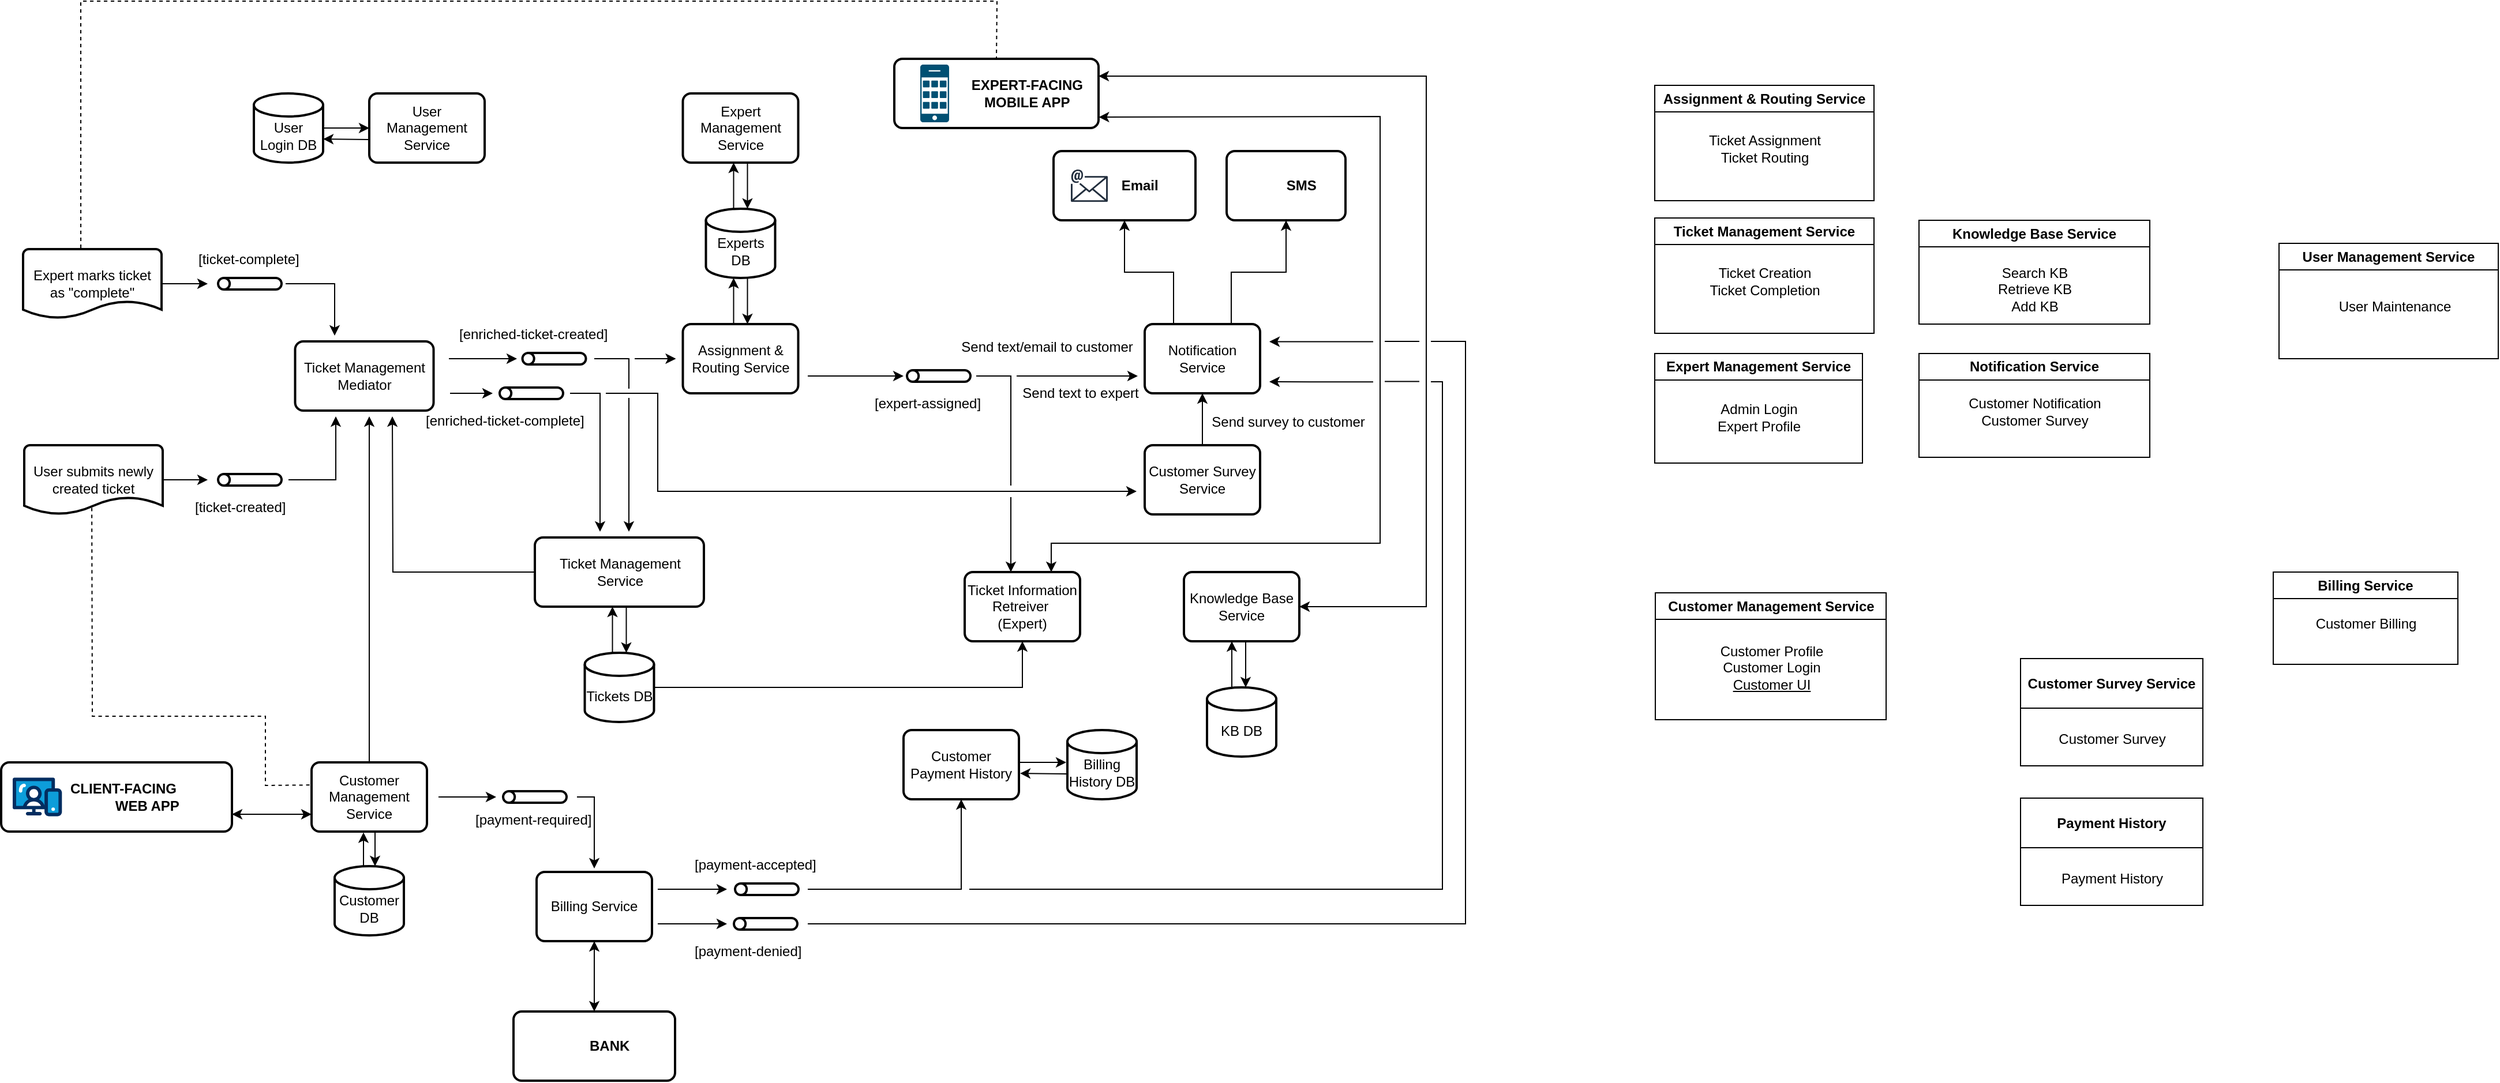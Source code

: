 <mxfile version="22.1.3" type="google" pages="2">
  <diagram name="Page-1" id="WurmMggbMrOg-Wg_6uBZ">
    <mxGraphModel grid="0" page="1" gridSize="10" guides="1" tooltips="1" connect="1" arrows="1" fold="1" pageScale="1" pageWidth="4800" pageHeight="3600" background="#FFFFFF" math="0" shadow="0">
      <root>
        <mxCell id="0" />
        <mxCell id="1" parent="0" />
        <mxCell id="4rSlKy-zUTEEd2vc2ofl-23" style="edgeStyle=orthogonalEdgeStyle;rounded=0;orthogonalLoop=1;jettySize=auto;html=1;exitX=1;exitY=0.5;exitDx=0;exitDy=0;exitPerimeter=0;" edge="1" parent="1" source="sOELaAdXGhDxpeGKIX_B-2">
          <mxGeometry relative="1" as="geometry">
            <mxPoint x="200" y="455" as="targetPoint" />
          </mxGeometry>
        </mxCell>
        <mxCell id="sOELaAdXGhDxpeGKIX_B-2" value="User submits newly created ticket" style="strokeWidth=2;html=1;shape=mxgraph.flowchart.document2;whiteSpace=wrap;size=0.25;" vertex="1" parent="1">
          <mxGeometry x="41" y="425" width="120" height="60" as="geometry" />
        </mxCell>
        <mxCell id="sOELaAdXGhDxpeGKIX_B-7" value="Ticket Information Retreiver&amp;nbsp; (Expert)" style="rounded=1;whiteSpace=wrap;html=1;absoluteArcSize=1;arcSize=14;strokeWidth=2;" vertex="1" parent="1">
          <mxGeometry x="856" y="535" width="100" height="60" as="geometry" />
        </mxCell>
        <mxCell id="1-DJlMxkK741mBJsUIG5-114" style="edgeStyle=orthogonalEdgeStyle;rounded=0;orthogonalLoop=1;jettySize=auto;html=1;exitX=1;exitY=0.5;exitDx=0;exitDy=0;exitPerimeter=0;entryX=0.5;entryY=1;entryDx=0;entryDy=0;" edge="1" parent="1" source="sOELaAdXGhDxpeGKIX_B-8" target="sOELaAdXGhDxpeGKIX_B-7">
          <mxGeometry relative="1" as="geometry" />
        </mxCell>
        <mxCell id="sOELaAdXGhDxpeGKIX_B-8" value="&lt;br&gt;Tickets DB" style="strokeWidth=2;html=1;shape=mxgraph.flowchart.database;whiteSpace=wrap;" vertex="1" parent="1">
          <mxGeometry x="526.75" y="605" width="60" height="60" as="geometry" />
        </mxCell>
        <mxCell id="1-DJlMxkK741mBJsUIG5-41" style="edgeStyle=orthogonalEdgeStyle;rounded=0;orthogonalLoop=1;jettySize=auto;html=1;exitX=0.25;exitY=0;exitDx=0;exitDy=0;entryX=0.5;entryY=1;entryDx=0;entryDy=0;" edge="1" parent="1" source="sOELaAdXGhDxpeGKIX_B-10" target="1-DJlMxkK741mBJsUIG5-18">
          <mxGeometry relative="1" as="geometry" />
        </mxCell>
        <mxCell id="1-DJlMxkK741mBJsUIG5-42" style="edgeStyle=orthogonalEdgeStyle;rounded=0;orthogonalLoop=1;jettySize=auto;html=1;exitX=0.75;exitY=0;exitDx=0;exitDy=0;entryX=0.5;entryY=1;entryDx=0;entryDy=0;" edge="1" parent="1" source="sOELaAdXGhDxpeGKIX_B-10" target="1-DJlMxkK741mBJsUIG5-21">
          <mxGeometry relative="1" as="geometry" />
        </mxCell>
        <mxCell id="sOELaAdXGhDxpeGKIX_B-10" value="Notification&lt;br&gt;Service" style="rounded=1;whiteSpace=wrap;html=1;absoluteArcSize=1;arcSize=14;strokeWidth=2;" vertex="1" parent="1">
          <mxGeometry x="1012" y="320" width="100" height="60" as="geometry" />
        </mxCell>
        <mxCell id="INxV5NP9dw3u0RVz2hmH-2" style="edgeStyle=orthogonalEdgeStyle;rounded=0;orthogonalLoop=1;jettySize=auto;html=1;exitX=0;exitY=0.5;exitDx=0;exitDy=0;" edge="1" parent="1" source="sOELaAdXGhDxpeGKIX_B-11">
          <mxGeometry relative="1" as="geometry">
            <mxPoint x="360" y="400" as="targetPoint" />
          </mxGeometry>
        </mxCell>
        <mxCell id="sOELaAdXGhDxpeGKIX_B-11" value="Ticket Management Service" style="rounded=1;whiteSpace=wrap;html=1;absoluteArcSize=1;arcSize=14;strokeWidth=2;" vertex="1" parent="1">
          <mxGeometry x="483.5" y="505" width="146.5" height="60" as="geometry" />
        </mxCell>
        <mxCell id="4rSlKy-zUTEEd2vc2ofl-24" style="edgeStyle=orthogonalEdgeStyle;rounded=0;orthogonalLoop=1;jettySize=auto;html=1;exitX=1;exitY=0.5;exitDx=0;exitDy=0;exitPerimeter=0;" edge="1" parent="1" source="sOELaAdXGhDxpeGKIX_B-12">
          <mxGeometry relative="1" as="geometry">
            <mxPoint x="200" y="285" as="targetPoint" />
          </mxGeometry>
        </mxCell>
        <mxCell id="sOELaAdXGhDxpeGKIX_B-12" value="Expert marks ticket as &quot;complete&quot;" style="strokeWidth=2;html=1;shape=mxgraph.flowchart.document2;whiteSpace=wrap;size=0.25;" vertex="1" parent="1">
          <mxGeometry x="40" y="255" width="120" height="60" as="geometry" />
        </mxCell>
        <mxCell id="1-DJlMxkK741mBJsUIG5-29" style="edgeStyle=orthogonalEdgeStyle;rounded=0;orthogonalLoop=1;jettySize=auto;html=1;" edge="1" parent="1">
          <mxGeometry relative="1" as="geometry">
            <mxPoint x="450" y="730" as="targetPoint" />
            <mxPoint x="400" y="730" as="sourcePoint" />
          </mxGeometry>
        </mxCell>
        <mxCell id="1-DJlMxkK741mBJsUIG5-84" style="edgeStyle=orthogonalEdgeStyle;rounded=0;orthogonalLoop=1;jettySize=auto;html=1;exitX=0.5;exitY=0;exitDx=0;exitDy=0;" edge="1" parent="1" source="UWmo7tcNuA-eIz2tXKw3-10">
          <mxGeometry relative="1" as="geometry">
            <mxPoint x="340" y="400" as="targetPoint" />
          </mxGeometry>
        </mxCell>
        <mxCell id="UWmo7tcNuA-eIz2tXKw3-10" value="Customer Management Service" style="rounded=1;whiteSpace=wrap;html=1;absoluteArcSize=1;arcSize=14;strokeWidth=2;" vertex="1" parent="1">
          <mxGeometry x="290" y="700" width="100" height="60" as="geometry" />
        </mxCell>
        <mxCell id="UWmo7tcNuA-eIz2tXKw3-11" value="&lt;br&gt;Customer DB" style="strokeWidth=2;html=1;shape=mxgraph.flowchart.database;whiteSpace=wrap;" vertex="1" parent="1">
          <mxGeometry x="310" y="790" width="60" height="60" as="geometry" />
        </mxCell>
        <mxCell id="UWmo7tcNuA-eIz2tXKw3-12" value="" style="group" connectable="0" vertex="1" parent="1">
          <mxGeometry x="335" y="760" width="10" height="30" as="geometry" />
        </mxCell>
        <mxCell id="UWmo7tcNuA-eIz2tXKw3-13" style="edgeStyle=orthogonalEdgeStyle;rounded=0;orthogonalLoop=1;jettySize=auto;html=1;exitX=0;exitY=0.15;exitDx=0;exitDy=0;exitPerimeter=0;" edge="1" parent="UWmo7tcNuA-eIz2tXKw3-12">
          <mxGeometry relative="1" as="geometry">
            <mxPoint y="0.75" as="targetPoint" />
            <mxPoint y="30.0" as="sourcePoint" />
          </mxGeometry>
        </mxCell>
        <mxCell id="UWmo7tcNuA-eIz2tXKw3-14" style="edgeStyle=orthogonalEdgeStyle;rounded=0;orthogonalLoop=1;jettySize=auto;html=1;exitX=0;exitY=0.15;exitDx=0;exitDy=0;exitPerimeter=0;" edge="1" parent="UWmo7tcNuA-eIz2tXKw3-12">
          <mxGeometry relative="1" as="geometry">
            <mxPoint x="10" y="30.0" as="targetPoint" />
            <mxPoint x="10" as="sourcePoint" />
          </mxGeometry>
        </mxCell>
        <mxCell id="UWmo7tcNuA-eIz2tXKw3-32" style="edgeStyle=orthogonalEdgeStyle;rounded=0;orthogonalLoop=1;jettySize=auto;html=1;exitX=0.5;exitY=0;exitDx=0;exitDy=0;strokeColor=#000000;" edge="1" parent="1" source="UWmo7tcNuA-eIz2tXKw3-29" target="sOELaAdXGhDxpeGKIX_B-10">
          <mxGeometry relative="1" as="geometry" />
        </mxCell>
        <mxCell id="UWmo7tcNuA-eIz2tXKw3-29" value="Customer Survey Service" style="rounded=1;whiteSpace=wrap;html=1;absoluteArcSize=1;arcSize=14;strokeWidth=2;" vertex="1" parent="1">
          <mxGeometry x="1012" y="425" width="100" height="60" as="geometry" />
        </mxCell>
        <mxCell id="UWmo7tcNuA-eIz2tXKw3-33" value="Assignment &amp;amp; Routing Service" style="rounded=1;whiteSpace=wrap;html=1;absoluteArcSize=1;arcSize=14;strokeWidth=2;" vertex="1" parent="1">
          <mxGeometry x="611.75" y="320" width="100" height="60" as="geometry" />
        </mxCell>
        <mxCell id="UWmo7tcNuA-eIz2tXKw3-34" value="&lt;br&gt;Experts DB" style="strokeWidth=2;html=1;shape=mxgraph.flowchart.database;whiteSpace=wrap;" vertex="1" parent="1">
          <mxGeometry x="631.75" y="220" width="60" height="60" as="geometry" />
        </mxCell>
        <mxCell id="4rSlKy-zUTEEd2vc2ofl-1" value="Expert Management Service" style="rounded=1;whiteSpace=wrap;html=1;absoluteArcSize=1;arcSize=14;strokeWidth=2;" vertex="1" parent="1">
          <mxGeometry x="611.75" y="120" width="100" height="60" as="geometry" />
        </mxCell>
        <mxCell id="4rSlKy-zUTEEd2vc2ofl-10" value="Send text to expert" style="text;html=1;align=center;verticalAlign=middle;resizable=0;points=[];autosize=1;strokeColor=none;fillColor=none;" vertex="1" parent="1">
          <mxGeometry x="896" y="365" width="120" height="30" as="geometry" />
        </mxCell>
        <mxCell id="4rSlKy-zUTEEd2vc2ofl-11" value="Send text/email to customer" style="text;html=1;align=center;verticalAlign=middle;resizable=0;points=[];autosize=1;strokeColor=none;fillColor=none;" vertex="1" parent="1">
          <mxGeometry x="842" y="325" width="170" height="30" as="geometry" />
        </mxCell>
        <mxCell id="4rSlKy-zUTEEd2vc2ofl-12" value="Send survey to customer" style="text;html=1;align=center;verticalAlign=middle;resizable=0;points=[];autosize=1;strokeColor=none;fillColor=none;" vertex="1" parent="1">
          <mxGeometry x="1056" y="390" width="160" height="30" as="geometry" />
        </mxCell>
        <mxCell id="HOSZesTvu6yCZXEizFdF-5" value="" style="endArrow=none;dashed=1;html=1;rounded=0;exitX=0.417;exitY=-0.017;exitDx=0;exitDy=0;exitPerimeter=0;entryX=0.5;entryY=0;entryDx=0;entryDy=0;" edge="1" parent="1" source="sOELaAdXGhDxpeGKIX_B-12" target="UWmo7tcNuA-eIz2tXKw3-51">
          <mxGeometry width="50" height="50" relative="1" as="geometry">
            <mxPoint x="270" y="350" as="sourcePoint" />
            <mxPoint x="320" y="300" as="targetPoint" />
            <Array as="points">
              <mxPoint x="90" y="40" />
              <mxPoint x="260" y="40" />
              <mxPoint x="550" y="40" />
              <mxPoint x="884" y="40" />
            </Array>
          </mxGeometry>
        </mxCell>
        <mxCell id="HOSZesTvu6yCZXEizFdF-8" value="" style="endArrow=none;dashed=1;html=1;rounded=0;exitX=0.488;exitY=0.905;exitDx=0;exitDy=0;exitPerimeter=0;entryX=0.005;entryY=0.327;entryDx=0;entryDy=0;entryPerimeter=0;" edge="1" parent="1" source="sOELaAdXGhDxpeGKIX_B-2" target="UWmo7tcNuA-eIz2tXKw3-10">
          <mxGeometry width="50" height="50" relative="1" as="geometry">
            <mxPoint x="272" y="550" as="sourcePoint" />
            <mxPoint x="320" y="650" as="targetPoint" />
            <Array as="points">
              <mxPoint x="100" y="660" />
              <mxPoint x="250" y="660" />
              <mxPoint x="250" y="720" />
            </Array>
          </mxGeometry>
        </mxCell>
        <mxCell id="1-DJlMxkK741mBJsUIG5-136" style="edgeStyle=orthogonalEdgeStyle;rounded=0;orthogonalLoop=1;jettySize=auto;html=1;" edge="1" parent="1">
          <mxGeometry relative="1" as="geometry">
            <mxPoint x="267.5" y="285" as="sourcePoint" />
            <mxPoint x="310" y="330" as="targetPoint" />
            <Array as="points">
              <mxPoint x="310" y="285" />
            </Array>
          </mxGeometry>
        </mxCell>
        <mxCell id="4rSlKy-zUTEEd2vc2ofl-27" value="" style="strokeWidth=2;html=1;shape=mxgraph.flowchart.direct_data;whiteSpace=wrap;rotation=-180;" vertex="1" parent="1">
          <mxGeometry x="209" y="280" width="55" height="10" as="geometry" />
        </mxCell>
        <mxCell id="1-DJlMxkK741mBJsUIG5-96" style="edgeStyle=orthogonalEdgeStyle;rounded=0;orthogonalLoop=1;jettySize=auto;html=1;" edge="1" parent="1">
          <mxGeometry relative="1" as="geometry">
            <mxPoint x="311" y="400" as="targetPoint" />
            <mxPoint x="270" y="455" as="sourcePoint" />
            <Array as="points">
              <mxPoint x="311" y="455" />
              <mxPoint x="311" y="400" />
            </Array>
          </mxGeometry>
        </mxCell>
        <mxCell id="4rSlKy-zUTEEd2vc2ofl-28" value="" style="strokeWidth=2;html=1;shape=mxgraph.flowchart.direct_data;whiteSpace=wrap;rotation=-180;" vertex="1" parent="1">
          <mxGeometry x="209" y="450" width="55" height="10" as="geometry" />
        </mxCell>
        <mxCell id="UWmo7tcNuA-eIz2tXKw3-42" value="&lt;br&gt;User Login DB" style="strokeWidth=2;html=1;shape=mxgraph.flowchart.database;whiteSpace=wrap;" vertex="1" parent="1">
          <mxGeometry x="240" y="120" width="60" height="60" as="geometry" />
        </mxCell>
        <mxCell id="UWmo7tcNuA-eIz2tXKw3-41" value="User Management Service" style="rounded=1;whiteSpace=wrap;html=1;absoluteArcSize=1;arcSize=14;strokeWidth=2;" vertex="1" parent="1">
          <mxGeometry x="340" y="120" width="100" height="60" as="geometry" />
        </mxCell>
        <mxCell id="LeZNxXgE5FAns2RfLUwZ-5" value="" style="group" vertex="1" connectable="0" parent="1">
          <mxGeometry x="300" y="150" width="40" height="10" as="geometry" />
        </mxCell>
        <mxCell id="LeZNxXgE5FAns2RfLUwZ-3" value="" style="endArrow=classic;html=1;rounded=0;" edge="1" parent="LeZNxXgE5FAns2RfLUwZ-5">
          <mxGeometry width="50" height="50" relative="1" as="geometry">
            <mxPoint as="sourcePoint" />
            <mxPoint x="40" as="targetPoint" />
          </mxGeometry>
        </mxCell>
        <mxCell id="LeZNxXgE5FAns2RfLUwZ-4" value="" style="endArrow=classic;html=1;rounded=0;" edge="1" parent="LeZNxXgE5FAns2RfLUwZ-5">
          <mxGeometry width="50" height="50" relative="1" as="geometry">
            <mxPoint x="40" y="10" as="sourcePoint" />
            <mxPoint y="9.5" as="targetPoint" />
          </mxGeometry>
        </mxCell>
        <mxCell id="LeZNxXgE5FAns2RfLUwZ-17" value="" style="group" connectable="0" vertex="1" parent="1">
          <mxGeometry x="546.75" y="565" width="20" height="40" as="geometry" />
        </mxCell>
        <mxCell id="LeZNxXgE5FAns2RfLUwZ-15" value="" style="endArrow=classic;html=1;rounded=0;" edge="1" parent="LeZNxXgE5FAns2RfLUwZ-17">
          <mxGeometry width="50" height="50" relative="1" as="geometry">
            <mxPoint x="16" as="sourcePoint" />
            <mxPoint x="16" y="40" as="targetPoint" />
          </mxGeometry>
        </mxCell>
        <mxCell id="LeZNxXgE5FAns2RfLUwZ-16" value="" style="endArrow=classic;html=1;rounded=0;" edge="1" parent="LeZNxXgE5FAns2RfLUwZ-17">
          <mxGeometry width="50" height="50" relative="1" as="geometry">
            <mxPoint x="4" y="40" as="sourcePoint" />
            <mxPoint x="4" as="targetPoint" />
          </mxGeometry>
        </mxCell>
        <mxCell id="1-DJlMxkK741mBJsUIG5-3" value="" style="group" connectable="0" vertex="1" parent="1">
          <mxGeometry x="651.75" y="180" width="20" height="40" as="geometry" />
        </mxCell>
        <mxCell id="1-DJlMxkK741mBJsUIG5-4" value="" style="endArrow=classic;html=1;rounded=0;" edge="1" parent="1-DJlMxkK741mBJsUIG5-3">
          <mxGeometry width="50" height="50" relative="1" as="geometry">
            <mxPoint x="16" as="sourcePoint" />
            <mxPoint x="16" y="40" as="targetPoint" />
          </mxGeometry>
        </mxCell>
        <mxCell id="1-DJlMxkK741mBJsUIG5-5" value="" style="endArrow=classic;html=1;rounded=0;" edge="1" parent="1-DJlMxkK741mBJsUIG5-3">
          <mxGeometry width="50" height="50" relative="1" as="geometry">
            <mxPoint x="4" y="40" as="sourcePoint" />
            <mxPoint x="4" as="targetPoint" />
          </mxGeometry>
        </mxCell>
        <mxCell id="1-DJlMxkK741mBJsUIG5-7" value="" style="group" connectable="0" vertex="1" parent="1">
          <mxGeometry x="651.75" y="280" width="20" height="40" as="geometry" />
        </mxCell>
        <mxCell id="1-DJlMxkK741mBJsUIG5-8" value="" style="endArrow=classic;html=1;rounded=0;" edge="1" parent="1-DJlMxkK741mBJsUIG5-7">
          <mxGeometry width="50" height="50" relative="1" as="geometry">
            <mxPoint x="16" as="sourcePoint" />
            <mxPoint x="16" y="40" as="targetPoint" />
          </mxGeometry>
        </mxCell>
        <mxCell id="1-DJlMxkK741mBJsUIG5-9" value="" style="endArrow=classic;html=1;rounded=0;" edge="1" parent="1-DJlMxkK741mBJsUIG5-7">
          <mxGeometry width="50" height="50" relative="1" as="geometry">
            <mxPoint x="4" y="40" as="sourcePoint" />
            <mxPoint x="4" as="targetPoint" />
          </mxGeometry>
        </mxCell>
        <mxCell id="1-DJlMxkK741mBJsUIG5-13" value="" style="endArrow=classic;startArrow=classic;html=1;rounded=0;entryX=1;entryY=0.25;entryDx=0;entryDy=0;exitX=1;exitY=0.5;exitDx=0;exitDy=0;" edge="1" parent="1" source="sOELaAdXGhDxpeGKIX_B-33" target="UWmo7tcNuA-eIz2tXKw3-51">
          <mxGeometry width="50" height="50" relative="1" as="geometry">
            <mxPoint x="1436" y="570" as="sourcePoint" />
            <mxPoint x="1436" y="510" as="targetPoint" />
            <Array as="points">
              <mxPoint x="1256" y="565" />
              <mxPoint x="1256" y="340" />
              <mxPoint x="1256" y="105" />
            </Array>
          </mxGeometry>
        </mxCell>
        <mxCell id="1-DJlMxkK741mBJsUIG5-14" value="" style="endArrow=classic;startArrow=classic;html=1;rounded=0;entryX=1.001;entryY=0.842;entryDx=0;entryDy=0;entryPerimeter=0;exitX=0.75;exitY=0;exitDx=0;exitDy=0;" edge="1" parent="1" source="sOELaAdXGhDxpeGKIX_B-7" target="UWmo7tcNuA-eIz2tXKw3-51">
          <mxGeometry width="50" height="50" relative="1" as="geometry">
            <mxPoint x="896" y="540" as="sourcePoint" />
            <mxPoint x="1086" y="140" as="targetPoint" />
            <Array as="points">
              <mxPoint x="931" y="510" />
              <mxPoint x="1036" y="510" />
              <mxPoint x="1216" y="510" />
              <mxPoint x="1216" y="140" />
            </Array>
          </mxGeometry>
        </mxCell>
        <mxCell id="1-DJlMxkK741mBJsUIG5-19" value="" style="group" connectable="0" vertex="1" parent="1">
          <mxGeometry x="1046" y="535" width="100" height="160" as="geometry" />
        </mxCell>
        <mxCell id="sOELaAdXGhDxpeGKIX_B-33" value="Knowledge Base Service" style="rounded=1;whiteSpace=wrap;html=1;absoluteArcSize=1;arcSize=14;strokeWidth=2;" vertex="1" parent="1-DJlMxkK741mBJsUIG5-19">
          <mxGeometry width="100" height="60" as="geometry" />
        </mxCell>
        <mxCell id="sOELaAdXGhDxpeGKIX_B-34" value="&lt;br&gt;KB DB" style="strokeWidth=2;html=1;shape=mxgraph.flowchart.database;whiteSpace=wrap;" vertex="1" parent="1-DJlMxkK741mBJsUIG5-19">
          <mxGeometry x="20" y="100" width="60" height="60" as="geometry" />
        </mxCell>
        <mxCell id="1-DJlMxkK741mBJsUIG5-10" value="" style="group" connectable="0" vertex="1" parent="1-DJlMxkK741mBJsUIG5-19">
          <mxGeometry x="37.5" y="60" width="20" height="40" as="geometry" />
        </mxCell>
        <mxCell id="1-DJlMxkK741mBJsUIG5-11" value="" style="endArrow=classic;html=1;rounded=0;" edge="1" parent="1-DJlMxkK741mBJsUIG5-10">
          <mxGeometry width="50" height="50" relative="1" as="geometry">
            <mxPoint x="16" as="sourcePoint" />
            <mxPoint x="16" y="40" as="targetPoint" />
          </mxGeometry>
        </mxCell>
        <mxCell id="1-DJlMxkK741mBJsUIG5-12" value="" style="endArrow=classic;html=1;rounded=0;" edge="1" parent="1-DJlMxkK741mBJsUIG5-10">
          <mxGeometry width="50" height="50" relative="1" as="geometry">
            <mxPoint x="4" y="40" as="sourcePoint" />
            <mxPoint x="4" as="targetPoint" />
          </mxGeometry>
        </mxCell>
        <mxCell id="1-DJlMxkK741mBJsUIG5-30" style="edgeStyle=orthogonalEdgeStyle;rounded=0;orthogonalLoop=1;jettySize=auto;html=1;" edge="1" parent="1">
          <mxGeometry relative="1" as="geometry">
            <mxPoint x="520" y="730" as="sourcePoint" />
            <mxPoint x="535" y="792" as="targetPoint" />
            <Array as="points">
              <mxPoint x="520" y="730" />
              <mxPoint x="535" y="730" />
            </Array>
          </mxGeometry>
        </mxCell>
        <mxCell id="1-DJlMxkK741mBJsUIG5-28" value="" style="strokeWidth=2;html=1;shape=mxgraph.flowchart.direct_data;whiteSpace=wrap;rotation=-180;" vertex="1" parent="1">
          <mxGeometry x="456" y="725" width="55" height="10" as="geometry" />
        </mxCell>
        <mxCell id="1-DJlMxkK741mBJsUIG5-40" style="edgeStyle=orthogonalEdgeStyle;rounded=0;orthogonalLoop=1;jettySize=auto;html=1;" edge="1" parent="1">
          <mxGeometry relative="1" as="geometry">
            <mxPoint x="570" y="350" as="sourcePoint" />
            <mxPoint x="605.75" y="350" as="targetPoint" />
          </mxGeometry>
        </mxCell>
        <mxCell id="1-DJlMxkK741mBJsUIG5-38" value="" style="strokeWidth=2;html=1;shape=mxgraph.flowchart.direct_data;whiteSpace=wrap;rotation=-180;" vertex="1" parent="1">
          <mxGeometry x="472.75" y="345" width="55" height="10" as="geometry" />
        </mxCell>
        <mxCell id="1-DJlMxkK741mBJsUIG5-44" value="&lt;div style=&quot;text-align: center;&quot;&gt;&lt;span style=&quot;background-color: initial;&quot;&gt;[ticket-complete]&lt;/span&gt;&lt;/div&gt;" style="text;whiteSpace=wrap;html=1;" vertex="1" parent="1">
          <mxGeometry x="190" y="250" width="98.5" height="30" as="geometry" />
        </mxCell>
        <mxCell id="1-DJlMxkK741mBJsUIG5-45" value="&lt;div style=&quot;text-align: center;&quot;&gt;&lt;span style=&quot;background-color: initial;&quot;&gt;[ticket-created]&lt;/span&gt;&lt;/div&gt;" style="text;whiteSpace=wrap;html=1;" vertex="1" parent="1">
          <mxGeometry x="187.25" y="465" width="98.5" height="30" as="geometry" />
        </mxCell>
        <mxCell id="1-DJlMxkK741mBJsUIG5-95" style="edgeStyle=orthogonalEdgeStyle;rounded=0;orthogonalLoop=1;jettySize=auto;html=1;" edge="1" parent="1">
          <mxGeometry relative="1" as="geometry">
            <mxPoint x="468" y="350" as="targetPoint" />
            <mxPoint x="409" y="350" as="sourcePoint" />
          </mxGeometry>
        </mxCell>
        <mxCell id="1-DJlMxkK741mBJsUIG5-46" value="Ticket Management Mediator" style="rounded=1;whiteSpace=wrap;html=1;absoluteArcSize=1;arcSize=14;strokeWidth=2;" vertex="1" parent="1">
          <mxGeometry x="275.75" y="335" width="120" height="60" as="geometry" />
        </mxCell>
        <mxCell id="1-DJlMxkK741mBJsUIG5-68" value="&lt;div style=&quot;text-align: center;&quot;&gt;&lt;span style=&quot;background-color: initial;&quot;&gt;[payment-required]&lt;/span&gt;&lt;/div&gt;" style="text;whiteSpace=wrap;html=1;" vertex="1" parent="1">
          <mxGeometry x="430" y="736" width="110" height="30" as="geometry" />
        </mxCell>
        <mxCell id="1-DJlMxkK741mBJsUIG5-82" value="&lt;div style=&quot;text-align: center;&quot;&gt;&lt;span style=&quot;background-color: initial;&quot;&gt;[enriched-ticket-created]&lt;/span&gt;&lt;/div&gt;" style="text;whiteSpace=wrap;html=1;" vertex="1" parent="1">
          <mxGeometry x="415.75" y="315" width="138.5" height="30" as="geometry" />
        </mxCell>
        <mxCell id="UWmo7tcNuA-eIz2tXKw3-15" value="Billing Service" style="rounded=1;whiteSpace=wrap;html=1;absoluteArcSize=1;arcSize=14;strokeWidth=2;" vertex="1" parent="1">
          <mxGeometry x="485" y="795" width="100" height="60" as="geometry" />
        </mxCell>
        <mxCell id="UWmo7tcNuA-eIz2tXKw3-23" value="" style="endArrow=classic;startArrow=classic;html=1;rounded=0;entryX=0.5;entryY=1;entryDx=0;entryDy=0;" edge="1" parent="1" source="UWmo7tcNuA-eIz2tXKw3-47" target="UWmo7tcNuA-eIz2tXKw3-15">
          <mxGeometry width="50" height="50" relative="1" as="geometry">
            <mxPoint x="200" y="816" as="sourcePoint" />
            <mxPoint x="315" y="726" as="targetPoint" />
          </mxGeometry>
        </mxCell>
        <mxCell id="1-DJlMxkK741mBJsUIG5-105" value="" style="group" connectable="0" vertex="1" parent="1">
          <mxGeometry x="795" y="90" width="177" height="60" as="geometry" />
        </mxCell>
        <mxCell id="UWmo7tcNuA-eIz2tXKw3-51" value="&lt;b&gt;&lt;span style=&quot;white-space: pre;&quot;&gt;&#x9;&lt;/span&gt;&lt;span style=&quot;white-space: pre;&quot;&gt;&#x9;&lt;/span&gt;EXPERT-FACING&lt;br&gt;&lt;span style=&quot;white-space: pre;&quot;&gt;&#x9;&lt;/span&gt;&lt;span style=&quot;white-space: pre;&quot;&gt;&#x9;&lt;/span&gt;MOBILE APP&lt;/b&gt;" style="rounded=1;whiteSpace=wrap;html=1;absoluteArcSize=1;arcSize=14;strokeWidth=2;" vertex="1" parent="1-DJlMxkK741mBJsUIG5-105">
          <mxGeometry width="177" height="60" as="geometry" />
        </mxCell>
        <mxCell id="1-DJlMxkK741mBJsUIG5-104" value="" style="sketch=0;points=[[0.015,0.015,0],[0.985,0.015,0],[0.985,0.985,0],[0.015,0.985,0],[0.25,0,0],[0.5,0,0],[0.75,0,0],[1,0.25,0],[1,0.5,0],[1,0.75,0],[0.75,1,0],[0.5,1,0],[0.25,1,0],[0,0.75,0],[0,0.5,0],[0,0.25,0]];verticalLabelPosition=bottom;html=1;verticalAlign=top;aspect=fixed;align=center;pointerEvents=1;shape=mxgraph.cisco19.cell_phone;fillColor=#005073;strokeColor=none;" vertex="1" parent="1-DJlMxkK741mBJsUIG5-105">
          <mxGeometry x="22.5" y="5" width="25" height="50" as="geometry" />
        </mxCell>
        <mxCell id="1-DJlMxkK741mBJsUIG5-110" value="" style="group" connectable="0" vertex="1" parent="1">
          <mxGeometry x="21" y="700" width="200" height="60" as="geometry" />
        </mxCell>
        <mxCell id="HOSZesTvu6yCZXEizFdF-9" value="&lt;b&gt;&lt;span style=&quot;white-space: pre;&quot;&gt;&#x9;&lt;/span&gt;&lt;span style=&quot;white-space: pre;&quot;&gt;&#x9;&lt;/span&gt;CLIENT-FACING&lt;span style=&quot;white-space: pre;&quot;&gt;&#x9;&lt;/span&gt;&lt;span style=&quot;white-space: pre;&quot;&gt;&#x9;&lt;/span&gt;&lt;br&gt;&lt;span style=&quot;white-space: pre;&quot;&gt;&#x9;&lt;/span&gt;&lt;span style=&quot;white-space: pre;&quot;&gt;&#x9;&lt;/span&gt;WEB APP&lt;/b&gt;" style="rounded=1;whiteSpace=wrap;html=1;absoluteArcSize=1;arcSize=14;strokeWidth=2;" vertex="1" parent="1-DJlMxkK741mBJsUIG5-110">
          <mxGeometry width="200" height="60" as="geometry" />
        </mxCell>
        <mxCell id="1-DJlMxkK741mBJsUIG5-101" value="" style="verticalLabelPosition=bottom;aspect=fixed;html=1;shape=mxgraph.salesforce.web;" vertex="1" parent="1-DJlMxkK741mBJsUIG5-110">
          <mxGeometry x="10.001" y="13.15" width="42.66" height="33.7" as="geometry" />
        </mxCell>
        <mxCell id="1-DJlMxkK741mBJsUIG5-111" value="" style="group" connectable="0" vertex="1" parent="1">
          <mxGeometry x="465" y="916" width="140" height="60" as="geometry" />
        </mxCell>
        <mxCell id="UWmo7tcNuA-eIz2tXKw3-47" value="&lt;b&gt;&amp;nbsp;&lt;span style=&quot;white-space: pre;&quot;&gt;&#x9;&lt;/span&gt;BANK&lt;/b&gt;" style="rounded=1;whiteSpace=wrap;html=1;absoluteArcSize=1;arcSize=14;strokeWidth=2;" vertex="1" parent="1-DJlMxkK741mBJsUIG5-111">
          <mxGeometry width="140" height="60" as="geometry" />
        </mxCell>
        <mxCell id="1-DJlMxkK741mBJsUIG5-100" value="" style="shape=image;html=1;verticalAlign=top;verticalLabelPosition=bottom;labelBackgroundColor=#ffffff;imageAspect=0;aspect=fixed;image=https://cdn0.iconfinder.com/data/icons/phosphor-duotone-vol-1/256/bank-duotone-128.png" vertex="1" parent="1-DJlMxkK741mBJsUIG5-111">
          <mxGeometry x="7.75" y="5.5" width="49" height="49" as="geometry" />
        </mxCell>
        <mxCell id="1-DJlMxkK741mBJsUIG5-112" value="" style="group" connectable="0" vertex="1" parent="1">
          <mxGeometry x="933" y="170" width="123" height="60" as="geometry" />
        </mxCell>
        <mxCell id="1-DJlMxkK741mBJsUIG5-18" value="&lt;b&gt;&lt;span style=&quot;white-space: pre;&quot;&gt;&#x9;&lt;/span&gt;Email&lt;/b&gt;" style="rounded=1;whiteSpace=wrap;html=1;absoluteArcSize=1;arcSize=14;strokeWidth=2;" vertex="1" parent="1-DJlMxkK741mBJsUIG5-112">
          <mxGeometry width="123" height="60" as="geometry" />
        </mxCell>
        <mxCell id="1-DJlMxkK741mBJsUIG5-107" value="" style="sketch=0;outlineConnect=0;fontColor=#232F3E;gradientColor=none;strokeColor=#232F3E;fillColor=#ffffff;dashed=0;verticalLabelPosition=bottom;verticalAlign=top;align=center;html=1;fontSize=12;fontStyle=0;aspect=fixed;shape=mxgraph.aws4.resourceIcon;resIcon=mxgraph.aws4.email;" vertex="1" parent="1-DJlMxkK741mBJsUIG5-112">
          <mxGeometry x="11" y="10" width="40" height="40" as="geometry" />
        </mxCell>
        <mxCell id="1-DJlMxkK741mBJsUIG5-113" value="" style="group" connectable="0" vertex="1" parent="1">
          <mxGeometry x="1083" y="170" width="103" height="60" as="geometry" />
        </mxCell>
        <mxCell id="1-DJlMxkK741mBJsUIG5-21" value="&lt;b&gt;&lt;span style=&quot;white-space: pre;&quot;&gt;&#x9;&lt;/span&gt;SMS&lt;/b&gt;" style="rounded=1;whiteSpace=wrap;html=1;absoluteArcSize=1;arcSize=14;strokeWidth=2;" vertex="1" parent="1-DJlMxkK741mBJsUIG5-113">
          <mxGeometry width="103" height="60" as="geometry" />
        </mxCell>
        <mxCell id="1-DJlMxkK741mBJsUIG5-108" value="" style="shape=image;html=1;verticalAlign=top;verticalLabelPosition=bottom;labelBackgroundColor=#ffffff;imageAspect=0;aspect=fixed;image=https://cdn1.iconfinder.com/data/icons/communication-icons-10/750/Untitled-1-09-128.png" vertex="1" parent="1-DJlMxkK741mBJsUIG5-113">
          <mxGeometry x="3" y="10" width="42.5" height="42.5" as="geometry" />
        </mxCell>
        <mxCell id="1-DJlMxkK741mBJsUIG5-134" style="edgeStyle=orthogonalEdgeStyle;rounded=0;orthogonalLoop=1;jettySize=auto;html=1;" edge="1" parent="1">
          <mxGeometry relative="1" as="geometry">
            <mxPoint x="545" y="380" as="sourcePoint" />
            <mxPoint x="1005" y="465" as="targetPoint" />
            <Array as="points">
              <mxPoint x="590" y="380" />
              <mxPoint x="590" y="465" />
            </Array>
          </mxGeometry>
        </mxCell>
        <mxCell id="1-DJlMxkK741mBJsUIG5-137" value="" style="strokeWidth=2;html=1;shape=mxgraph.flowchart.direct_data;whiteSpace=wrap;rotation=-180;" vertex="1" parent="1">
          <mxGeometry x="452.99" y="375" width="55" height="10" as="geometry" />
        </mxCell>
        <mxCell id="1-DJlMxkK741mBJsUIG5-138" value="&lt;div style=&quot;text-align: center;&quot;&gt;&lt;span style=&quot;background-color: initial;&quot;&gt;[enriched-ticket-complete]&lt;/span&gt;&lt;/div&gt;" style="text;whiteSpace=wrap;html=1;" vertex="1" parent="1">
          <mxGeometry x="386.75" y="390" width="140" height="20" as="geometry" />
        </mxCell>
        <mxCell id="1-DJlMxkK741mBJsUIG5-140" style="edgeStyle=orthogonalEdgeStyle;rounded=0;orthogonalLoop=1;jettySize=auto;html=1;" edge="1" parent="1">
          <mxGeometry relative="1" as="geometry">
            <mxPoint x="513.99" y="380" as="sourcePoint" />
            <mxPoint x="540" y="500" as="targetPoint" />
            <Array as="points">
              <mxPoint x="540" y="380" />
              <mxPoint x="540" y="480" />
            </Array>
          </mxGeometry>
        </mxCell>
        <mxCell id="1-DJlMxkK741mBJsUIG5-142" value="" style="strokeWidth=2;html=1;shape=mxgraph.flowchart.direct_data;whiteSpace=wrap;rotation=-180;" vertex="1" parent="1">
          <mxGeometry x="806" y="360" width="55" height="10" as="geometry" />
        </mxCell>
        <mxCell id="1-DJlMxkK741mBJsUIG5-143" style="edgeStyle=orthogonalEdgeStyle;rounded=0;orthogonalLoop=1;jettySize=auto;html=1;" edge="1" parent="1">
          <mxGeometry relative="1" as="geometry">
            <mxPoint x="720" y="365" as="sourcePoint" />
            <mxPoint x="803" y="365" as="targetPoint" />
            <Array as="points">
              <mxPoint x="786" y="365" />
              <mxPoint x="786" y="365" />
            </Array>
          </mxGeometry>
        </mxCell>
        <mxCell id="1-DJlMxkK741mBJsUIG5-144" style="edgeStyle=orthogonalEdgeStyle;rounded=0;orthogonalLoop=1;jettySize=auto;html=1;" edge="1" parent="1">
          <mxGeometry relative="1" as="geometry">
            <mxPoint x="901" y="365" as="sourcePoint" />
            <mxPoint x="1006" y="365" as="targetPoint" />
            <Array as="points">
              <mxPoint x="936" y="365" />
              <mxPoint x="936" y="365" />
            </Array>
          </mxGeometry>
        </mxCell>
        <mxCell id="1-DJlMxkK741mBJsUIG5-145" value="&lt;div style=&quot;text-align: center;&quot;&gt;&lt;span style=&quot;background-color: initial;&quot;&gt;[expert-assigned]&lt;/span&gt;&lt;/div&gt;" style="text;whiteSpace=wrap;html=1;" vertex="1" parent="1">
          <mxGeometry x="776" y="375" width="95" height="30" as="geometry" />
        </mxCell>
        <mxCell id="1-DJlMxkK741mBJsUIG5-152" value="" style="endArrow=none;html=1;rounded=0;" edge="1" parent="1">
          <mxGeometry width="50" height="50" relative="1" as="geometry">
            <mxPoint x="896" y="460" as="sourcePoint" />
            <mxPoint x="866" y="365" as="targetPoint" />
            <Array as="points">
              <mxPoint x="896" y="365" />
            </Array>
          </mxGeometry>
        </mxCell>
        <mxCell id="1-DJlMxkK741mBJsUIG5-153" value="" style="endArrow=classic;html=1;rounded=0;entryX=0.4;entryY=0;entryDx=0;entryDy=0;entryPerimeter=0;" edge="1" parent="1" target="sOELaAdXGhDxpeGKIX_B-7">
          <mxGeometry width="50" height="50" relative="1" as="geometry">
            <mxPoint x="896" y="470" as="sourcePoint" />
            <mxPoint x="946" y="430" as="targetPoint" />
          </mxGeometry>
        </mxCell>
        <mxCell id="7pVH0qMVgAu8HJYiCu22-2" style="edgeStyle=orthogonalEdgeStyle;rounded=0;orthogonalLoop=1;jettySize=auto;html=1;" edge="1" parent="1">
          <mxGeometry relative="1" as="geometry">
            <mxPoint x="447" y="380" as="targetPoint" />
            <mxPoint x="410" y="380" as="sourcePoint" />
            <Array as="points">
              <mxPoint x="430" y="380" />
              <mxPoint x="430" y="380" />
            </Array>
          </mxGeometry>
        </mxCell>
        <mxCell id="7pVH0qMVgAu8HJYiCu22-4" value="" style="endArrow=none;html=1;rounded=0;" edge="1" parent="1">
          <mxGeometry width="50" height="50" relative="1" as="geometry">
            <mxPoint x="565" y="376" as="sourcePoint" />
            <mxPoint x="535" y="350" as="targetPoint" />
            <Array as="points">
              <mxPoint x="565" y="350" />
            </Array>
          </mxGeometry>
        </mxCell>
        <mxCell id="7pVH0qMVgAu8HJYiCu22-5" value="" style="endArrow=classic;html=1;rounded=0;" edge="1" parent="1">
          <mxGeometry width="50" height="50" relative="1" as="geometry">
            <mxPoint x="565" y="384" as="sourcePoint" />
            <mxPoint x="565" y="500" as="targetPoint" />
          </mxGeometry>
        </mxCell>
        <mxCell id="7pVH0qMVgAu8HJYiCu22-32" style="edgeStyle=orthogonalEdgeStyle;rounded=0;orthogonalLoop=1;jettySize=auto;html=1;entryX=0.5;entryY=1;entryDx=0;entryDy=0;" edge="1" parent="1" target="UWmo7tcNuA-eIz2tXKw3-18">
          <mxGeometry relative="1" as="geometry">
            <mxPoint x="720" y="810" as="sourcePoint" />
            <Array as="points">
              <mxPoint x="853" y="810" />
            </Array>
          </mxGeometry>
        </mxCell>
        <mxCell id="7pVH0qMVgAu8HJYiCu22-11" value="" style="strokeWidth=2;html=1;shape=mxgraph.flowchart.direct_data;whiteSpace=wrap;rotation=-180;" vertex="1" parent="1">
          <mxGeometry x="657" y="805" width="55" height="10" as="geometry" />
        </mxCell>
        <mxCell id="7pVH0qMVgAu8HJYiCu22-14" value="&lt;div style=&quot;text-align: center;&quot;&gt;&lt;span style=&quot;background-color: initial;&quot;&gt;[payment-accepted]&lt;/span&gt;&lt;/div&gt;" style="text;whiteSpace=wrap;html=1;" vertex="1" parent="1">
          <mxGeometry x="620" y="775" width="110" height="30" as="geometry" />
        </mxCell>
        <mxCell id="7pVH0qMVgAu8HJYiCu22-18" value="" style="group" connectable="0" vertex="1" parent="1">
          <mxGeometry x="803" y="672" width="202" height="60" as="geometry" />
        </mxCell>
        <mxCell id="UWmo7tcNuA-eIz2tXKw3-18" value="Customer Payment History" style="rounded=1;whiteSpace=wrap;html=1;absoluteArcSize=1;arcSize=14;strokeWidth=2;" vertex="1" parent="7pVH0qMVgAu8HJYiCu22-18">
          <mxGeometry width="100" height="60" as="geometry" />
        </mxCell>
        <mxCell id="UWmo7tcNuA-eIz2tXKw3-19" value="&lt;br&gt;Billing History DB" style="strokeWidth=2;html=1;shape=mxgraph.flowchart.database;whiteSpace=wrap;" vertex="1" parent="7pVH0qMVgAu8HJYiCu22-18">
          <mxGeometry x="142" width="60" height="60" as="geometry" />
        </mxCell>
        <mxCell id="7pVH0qMVgAu8HJYiCu22-15" value="" style="group" connectable="0" vertex="1" parent="7pVH0qMVgAu8HJYiCu22-18">
          <mxGeometry x="101" y="28" width="40" height="10" as="geometry" />
        </mxCell>
        <mxCell id="7pVH0qMVgAu8HJYiCu22-16" value="" style="endArrow=classic;html=1;rounded=0;" edge="1" parent="7pVH0qMVgAu8HJYiCu22-15">
          <mxGeometry width="50" height="50" relative="1" as="geometry">
            <mxPoint as="sourcePoint" />
            <mxPoint x="40" as="targetPoint" />
          </mxGeometry>
        </mxCell>
        <mxCell id="7pVH0qMVgAu8HJYiCu22-17" value="" style="endArrow=classic;html=1;rounded=0;" edge="1" parent="7pVH0qMVgAu8HJYiCu22-15">
          <mxGeometry width="50" height="50" relative="1" as="geometry">
            <mxPoint x="40" y="10" as="sourcePoint" />
            <mxPoint y="9.5" as="targetPoint" />
          </mxGeometry>
        </mxCell>
        <mxCell id="7pVH0qMVgAu8HJYiCu22-20" value="" style="strokeWidth=2;html=1;shape=mxgraph.flowchart.direct_data;whiteSpace=wrap;rotation=-180;" vertex="1" parent="1">
          <mxGeometry x="656" y="835" width="55" height="10" as="geometry" />
        </mxCell>
        <mxCell id="7pVH0qMVgAu8HJYiCu22-21" value="&lt;div style=&quot;text-align: center;&quot;&gt;&lt;span style=&quot;background-color: initial;&quot;&gt;[payment-denied]&lt;/span&gt;&lt;/div&gt;" style="text;whiteSpace=wrap;html=1;" vertex="1" parent="1">
          <mxGeometry x="620" y="850" width="110" height="30" as="geometry" />
        </mxCell>
        <mxCell id="7pVH0qMVgAu8HJYiCu22-22" style="edgeStyle=orthogonalEdgeStyle;rounded=0;orthogonalLoop=1;jettySize=auto;html=1;" edge="1" parent="1">
          <mxGeometry relative="1" as="geometry">
            <mxPoint x="590" y="840" as="sourcePoint" />
            <mxPoint x="650" y="840" as="targetPoint" />
            <Array as="points">
              <mxPoint x="620" y="840" />
              <mxPoint x="620" y="840" />
            </Array>
          </mxGeometry>
        </mxCell>
        <mxCell id="7pVH0qMVgAu8HJYiCu22-25" value="" style="endArrow=none;html=1;rounded=0;" edge="1" parent="1">
          <mxGeometry width="50" height="50" relative="1" as="geometry">
            <mxPoint x="1260" y="335" as="sourcePoint" />
            <mxPoint x="720" y="840" as="targetPoint" />
            <Array as="points">
              <mxPoint x="1290" y="335" />
              <mxPoint x="1290" y="840" />
              <mxPoint x="910" y="840" />
            </Array>
          </mxGeometry>
        </mxCell>
        <mxCell id="7pVH0qMVgAu8HJYiCu22-26" style="edgeStyle=orthogonalEdgeStyle;rounded=0;orthogonalLoop=1;jettySize=auto;html=1;" edge="1" parent="1">
          <mxGeometry relative="1" as="geometry">
            <mxPoint x="1210" y="370.08" as="sourcePoint" />
            <mxPoint x="1120" y="370" as="targetPoint" />
            <Array as="points">
              <mxPoint x="1155" y="370" />
              <mxPoint x="1155" y="370" />
            </Array>
          </mxGeometry>
        </mxCell>
        <mxCell id="7pVH0qMVgAu8HJYiCu22-27" value="" style="endArrow=none;html=1;rounded=0;" edge="1" parent="1">
          <mxGeometry width="50" height="50" relative="1" as="geometry">
            <mxPoint x="1220" y="369.81" as="sourcePoint" />
            <mxPoint x="1250" y="369.81" as="targetPoint" />
          </mxGeometry>
        </mxCell>
        <mxCell id="7pVH0qMVgAu8HJYiCu22-28" value="" style="endArrow=none;html=1;rounded=0;" edge="1" parent="1">
          <mxGeometry width="50" height="50" relative="1" as="geometry">
            <mxPoint x="1220" y="335" as="sourcePoint" />
            <mxPoint x="1250" y="335" as="targetPoint" />
          </mxGeometry>
        </mxCell>
        <mxCell id="7pVH0qMVgAu8HJYiCu22-29" style="edgeStyle=orthogonalEdgeStyle;rounded=0;orthogonalLoop=1;jettySize=auto;html=1;" edge="1" parent="1">
          <mxGeometry relative="1" as="geometry">
            <mxPoint x="1210" y="335.27" as="sourcePoint" />
            <mxPoint x="1120" y="335.19" as="targetPoint" />
            <Array as="points">
              <mxPoint x="1155" y="335.19" />
              <mxPoint x="1155" y="335.19" />
            </Array>
          </mxGeometry>
        </mxCell>
        <mxCell id="7pVH0qMVgAu8HJYiCu22-30" value="" style="endArrow=none;html=1;rounded=0;" edge="1" parent="1">
          <mxGeometry width="50" height="50" relative="1" as="geometry">
            <mxPoint x="1260" y="370" as="sourcePoint" />
            <mxPoint x="860" y="810" as="targetPoint" />
            <Array as="points">
              <mxPoint x="1270" y="370" />
              <mxPoint x="1270" y="810" />
              <mxPoint x="911" y="810" />
            </Array>
          </mxGeometry>
        </mxCell>
        <mxCell id="7pVH0qMVgAu8HJYiCu22-31" style="edgeStyle=orthogonalEdgeStyle;rounded=0;orthogonalLoop=1;jettySize=auto;html=1;" edge="1" parent="1">
          <mxGeometry relative="1" as="geometry">
            <mxPoint x="590" y="810" as="sourcePoint" />
            <mxPoint x="650" y="810" as="targetPoint" />
            <Array as="points">
              <mxPoint x="620" y="810" />
              <mxPoint x="620" y="810" />
            </Array>
          </mxGeometry>
        </mxCell>
        <mxCell id="7pVH0qMVgAu8HJYiCu22-33" value="" style="endArrow=classic;startArrow=classic;html=1;rounded=0;entryX=0;entryY=0.75;entryDx=0;entryDy=0;exitX=1;exitY=0.75;exitDx=0;exitDy=0;" edge="1" parent="1" source="HOSZesTvu6yCZXEizFdF-9" target="UWmo7tcNuA-eIz2tXKw3-10">
          <mxGeometry width="50" height="50" relative="1" as="geometry">
            <mxPoint x="250" y="730" as="sourcePoint" />
            <mxPoint x="300" y="680" as="targetPoint" />
          </mxGeometry>
        </mxCell>
        <mxCell id="lpkIHrekxxg5M1ELqe1B-14" value="" style="endArrow=none;html=1;rounded=0;" edge="1" parent="1">
          <mxGeometry width="50" height="50" relative="1" as="geometry">
            <mxPoint x="1524" y="218" as="sourcePoint" />
            <mxPoint x="1524" y="218" as="targetPoint" />
          </mxGeometry>
        </mxCell>
        <mxCell id="lpkIHrekxxg5M1ELqe1B-16" value="Customer Management Service" style="swimlane;whiteSpace=wrap;html=1;" vertex="1" parent="1">
          <mxGeometry x="1454.5" y="553" width="200" height="110" as="geometry" />
        </mxCell>
        <mxCell id="lpkIHrekxxg5M1ELqe1B-17" value="Customer Profile&lt;br&gt;Customer Login&lt;br&gt;&lt;u&gt;Customer UI&lt;/u&gt;" style="text;html=1;align=center;verticalAlign=middle;resizable=0;points=[];autosize=1;strokeColor=none;fillColor=none;" vertex="1" parent="lpkIHrekxxg5M1ELqe1B-16">
          <mxGeometry x="45" y="35" width="110" height="60" as="geometry" />
        </mxCell>
        <mxCell id="4rSlKy-zUTEEd2vc2ofl-15" value="Expert Management Service" style="swimlane;whiteSpace=wrap;html=1;" vertex="1" parent="1">
          <mxGeometry x="1454" y="345.5" width="180" height="95" as="geometry" />
        </mxCell>
        <mxCell id="4rSlKy-zUTEEd2vc2ofl-18" value="Ticket Management Service" style="swimlane;whiteSpace=wrap;html=1;" vertex="1" parent="1">
          <mxGeometry x="1454" y="228" width="190" height="100" as="geometry" />
        </mxCell>
        <mxCell id="HOSZesTvu6yCZXEizFdF-1" value="Customer Survey Service" style="swimlane;whiteSpace=wrap;html=1;startSize=43;" vertex="1" parent="1">
          <mxGeometry x="1771" y="610" width="158" height="93" as="geometry" />
        </mxCell>
        <mxCell id="1-DJlMxkK741mBJsUIG5-48" value="Assignment &amp;amp; Routing Service" style="swimlane;whiteSpace=wrap;html=1;" vertex="1" parent="1">
          <mxGeometry x="1454" y="113" width="190" height="100" as="geometry">
            <mxRectangle x="1454" y="113" width="210" height="26" as="alternateBounds" />
          </mxGeometry>
        </mxCell>
        <mxCell id="1-DJlMxkK741mBJsUIG5-49" value="Ticket Assignment&lt;br style=&quot;border-color: var(--border-color);&quot;&gt;Ticket Routing" style="text;html=1;align=center;verticalAlign=middle;resizable=0;points=[];autosize=1;strokeColor=none;fillColor=none;" vertex="1" parent="1-DJlMxkK741mBJsUIG5-48">
          <mxGeometry x="35" y="35" width="120" height="40" as="geometry" />
        </mxCell>
        <mxCell id="lpkIHrekxxg5M1ELqe1B-20" value="Billing Service" style="swimlane;whiteSpace=wrap;html=1;startSize=23;" vertex="1" parent="1">
          <mxGeometry x="1990" y="535" width="160" height="80" as="geometry" />
        </mxCell>
        <mxCell id="lpkIHrekxxg5M1ELqe1B-21" value="Customer Billing" style="text;html=1;align=center;verticalAlign=middle;resizable=0;points=[];autosize=1;strokeColor=none;fillColor=none;" vertex="1" parent="lpkIHrekxxg5M1ELqe1B-20">
          <mxGeometry x="25" y="30" width="110" height="30" as="geometry" />
        </mxCell>
        <mxCell id="1-DJlMxkK741mBJsUIG5-87" value="Knowledge Base Service" style="swimlane;whiteSpace=wrap;html=1;startSize=23;" vertex="1" parent="1">
          <mxGeometry x="1683" y="230" width="200" height="90" as="geometry" />
        </mxCell>
        <mxCell id="1-DJlMxkK741mBJsUIG5-88" value="Search KB&lt;br&gt;Retrieve KB&lt;br&gt;Add KB" style="text;html=1;align=center;verticalAlign=middle;resizable=0;points=[];autosize=1;strokeColor=none;fillColor=none;" vertex="1" parent="1-DJlMxkK741mBJsUIG5-87">
          <mxGeometry x="55" y="30" width="90" height="60" as="geometry" />
        </mxCell>
        <mxCell id="1-DJlMxkK741mBJsUIG5-89" value="Notification Service" style="swimlane;whiteSpace=wrap;html=1;startSize=23;" vertex="1" parent="1">
          <mxGeometry x="1683" y="345.5" width="200" height="90" as="geometry" />
        </mxCell>
        <mxCell id="1-DJlMxkK741mBJsUIG5-90" value="Customer Notification&lt;br&gt;Customer Survey" style="text;html=1;align=center;verticalAlign=middle;resizable=0;points=[];autosize=1;strokeColor=none;fillColor=none;" vertex="1" parent="1-DJlMxkK741mBJsUIG5-89">
          <mxGeometry x="30" y="30" width="140" height="40" as="geometry" />
        </mxCell>
        <mxCell id="7pVH0qMVgAu8HJYiCu22-6" value="User Management Service" style="swimlane;whiteSpace=wrap;html=1;" vertex="1" parent="1">
          <mxGeometry x="1995" y="250" width="190" height="100" as="geometry" />
        </mxCell>
        <mxCell id="7pVH0qMVgAu8HJYiCu22-7" value="User Maintenance" style="text;html=1;align=center;verticalAlign=middle;resizable=0;points=[];autosize=1;strokeColor=none;fillColor=none;" vertex="1" parent="7pVH0qMVgAu8HJYiCu22-6">
          <mxGeometry x="40" y="40" width="120" height="30" as="geometry" />
        </mxCell>
        <mxCell id="gHPYyfBSmbwBN6MeL0_p-1" value="Payment History" style="swimlane;whiteSpace=wrap;html=1;startSize=43;" vertex="1" parent="1">
          <mxGeometry x="1771" y="731" width="158" height="93" as="geometry" />
        </mxCell>
        <mxCell id="gHPYyfBSmbwBN6MeL0_p-2" value="Payment History" style="text;html=1;align=center;verticalAlign=middle;resizable=0;points=[];autosize=1;strokeColor=none;fillColor=none;" vertex="1" parent="1">
          <mxGeometry x="1795" y="786" width="110" height="30" as="geometry" />
        </mxCell>
        <mxCell id="HOSZesTvu6yCZXEizFdF-2" value="Customer Survey" style="text;html=1;align=center;verticalAlign=middle;resizable=0;points=[];autosize=1;strokeColor=none;fillColor=none;" vertex="1" parent="1">
          <mxGeometry x="1790" y="665" width="120" height="30" as="geometry" />
        </mxCell>
        <mxCell id="4rSlKy-zUTEEd2vc2ofl-16" value="Admin Login&lt;br&gt;Expert Profile" style="text;html=1;align=center;verticalAlign=middle;resizable=0;points=[];autosize=1;strokeColor=none;fillColor=none;" vertex="1" parent="1">
          <mxGeometry x="1494" y="380.5" width="100" height="40" as="geometry" />
        </mxCell>
        <mxCell id="4rSlKy-zUTEEd2vc2ofl-19" value="Ticket Creation&lt;br&gt;Ticket Completion" style="text;html=1;align=center;verticalAlign=middle;resizable=0;points=[];autosize=1;strokeColor=none;fillColor=none;" vertex="1" parent="1">
          <mxGeometry x="1489" y="263" width="120" height="40" as="geometry" />
        </mxCell>
      </root>
    </mxGraphModel>
  </diagram>
  <diagram id="fDGCc6EOadKBA9qgo1DH" name="OLD">
    <mxGraphModel grid="1" page="1" gridSize="10" guides="1" tooltips="1" connect="1" arrows="1" fold="1" pageScale="1" pageWidth="1700" pageHeight="1100" math="0" shadow="0">
      <root>
        <mxCell id="0" />
        <mxCell id="1" parent="0" />
        <mxCell id="4g47qL0nQ_y-rFmFgvP6-1" style="edgeStyle=orthogonalEdgeStyle;rounded=0;orthogonalLoop=1;jettySize=auto;html=1;exitX=1;exitY=0.5;exitDx=0;exitDy=0;exitPerimeter=0;" edge="1" parent="1" source="4g47qL0nQ_y-rFmFgvP6-2">
          <mxGeometry relative="1" as="geometry">
            <mxPoint x="315" y="539.941" as="targetPoint" />
          </mxGeometry>
        </mxCell>
        <mxCell id="4g47qL0nQ_y-rFmFgvP6-2" value="User submits newly created ticket" style="strokeWidth=2;html=1;shape=mxgraph.flowchart.document2;whiteSpace=wrap;size=0.25;" vertex="1" parent="1">
          <mxGeometry x="125" y="510" width="120" height="60" as="geometry" />
        </mxCell>
        <mxCell id="4g47qL0nQ_y-rFmFgvP6-3" style="edgeStyle=orthogonalEdgeStyle;rounded=0;orthogonalLoop=1;jettySize=auto;html=1;exitX=0.75;exitY=0;exitDx=0;exitDy=0;entryX=1;entryY=0.75;entryDx=0;entryDy=0;" edge="1" parent="1">
          <mxGeometry relative="1" as="geometry">
            <Array as="points">
              <mxPoint x="986.5" y="639.97" />
              <mxPoint x="986.5" y="519.97" />
              <mxPoint x="1278.5" y="519.97" />
              <mxPoint x="1278.5" y="194.97" />
            </Array>
            <mxPoint x="1011" y="639.97" as="sourcePoint" />
            <mxPoint x="1181" y="194.97" as="targetPoint" />
          </mxGeometry>
        </mxCell>
        <mxCell id="4g47qL0nQ_y-rFmFgvP6-4" value="Ticket Information Retreiver&amp;nbsp; (Expert)" style="rounded=1;whiteSpace=wrap;html=1;absoluteArcSize=1;arcSize=14;strokeWidth=2;" vertex="1" parent="1">
          <mxGeometry x="937.5" y="640" width="100" height="60" as="geometry" />
        </mxCell>
        <mxCell id="4g47qL0nQ_y-rFmFgvP6-5" style="edgeStyle=orthogonalEdgeStyle;rounded=0;orthogonalLoop=1;jettySize=auto;html=1;exitX=0.5;exitY=1;exitDx=0;exitDy=0;exitPerimeter=0;entryX=0;entryY=0.5;entryDx=0;entryDy=0;" edge="1" parent="1" source="4g47qL0nQ_y-rFmFgvP6-6" target="4g47qL0nQ_y-rFmFgvP6-4">
          <mxGeometry relative="1" as="geometry" />
        </mxCell>
        <mxCell id="4g47qL0nQ_y-rFmFgvP6-6" value="&lt;br&gt;Tickets DB" style="strokeWidth=2;html=1;shape=mxgraph.flowchart.database;whiteSpace=wrap;" vertex="1" parent="1">
          <mxGeometry x="550" y="550" width="60" height="60" as="geometry" />
        </mxCell>
        <mxCell id="4g47qL0nQ_y-rFmFgvP6-7" value="Notification" style="rounded=1;whiteSpace=wrap;html=1;absoluteArcSize=1;arcSize=14;strokeWidth=2;" vertex="1" parent="1">
          <mxGeometry x="1097.5" y="320" width="100" height="60" as="geometry" />
        </mxCell>
        <mxCell id="4g47qL0nQ_y-rFmFgvP6-8" style="edgeStyle=orthogonalEdgeStyle;rounded=0;orthogonalLoop=1;jettySize=auto;html=1;exitX=1;exitY=0.5;exitDx=0;exitDy=0;entryX=0;entryY=0.5;entryDx=0;entryDy=0;" edge="1" parent="1" source="4g47qL0nQ_y-rFmFgvP6-10" target="4g47qL0nQ_y-rFmFgvP6-40">
          <mxGeometry relative="1" as="geometry">
            <mxPoint x="690" y="480" as="targetPoint" />
            <Array as="points">
              <mxPoint x="660" y="480" />
              <mxPoint x="660" y="350" />
            </Array>
          </mxGeometry>
        </mxCell>
        <mxCell id="4g47qL0nQ_y-rFmFgvP6-9" style="edgeStyle=orthogonalEdgeStyle;rounded=0;orthogonalLoop=1;jettySize=auto;html=1;exitX=0;exitY=0.75;exitDx=0;exitDy=0;entryX=0.25;entryY=0;entryDx=0;entryDy=0;" edge="1" parent="1" source="4g47qL0nQ_y-rFmFgvP6-10">
          <mxGeometry relative="1" as="geometry">
            <Array as="points">
              <mxPoint x="510" y="495" />
              <mxPoint x="510" y="600" />
              <mxPoint x="435" y="600" />
            </Array>
            <mxPoint x="550" y="495" as="sourcePoint" />
            <mxPoint x="435" y="700" as="targetPoint" />
          </mxGeometry>
        </mxCell>
        <mxCell id="4g47qL0nQ_y-rFmFgvP6-10" value="Ticket Management Service" style="rounded=1;whiteSpace=wrap;html=1;absoluteArcSize=1;arcSize=14;strokeWidth=2;" vertex="1" parent="1">
          <mxGeometry x="530" y="450" width="100" height="60" as="geometry" />
        </mxCell>
        <mxCell id="4g47qL0nQ_y-rFmFgvP6-11" style="edgeStyle=orthogonalEdgeStyle;rounded=0;orthogonalLoop=1;jettySize=auto;html=1;exitX=1;exitY=0.5;exitDx=0;exitDy=0;exitPerimeter=0;" edge="1" parent="1" source="4g47qL0nQ_y-rFmFgvP6-12">
          <mxGeometry relative="1" as="geometry">
            <mxPoint x="315" y="419.941" as="targetPoint" />
          </mxGeometry>
        </mxCell>
        <mxCell id="4g47qL0nQ_y-rFmFgvP6-12" value="Expert marks ticket as &quot;complete&quot;" style="strokeWidth=2;html=1;shape=mxgraph.flowchart.document2;whiteSpace=wrap;size=0.25;" vertex="1" parent="1">
          <mxGeometry x="125" y="390" width="120" height="60" as="geometry" />
        </mxCell>
        <mxCell id="4g47qL0nQ_y-rFmFgvP6-13" style="edgeStyle=orthogonalEdgeStyle;rounded=0;orthogonalLoop=1;jettySize=auto;html=1;entryX=0;entryY=0.5;entryDx=0;entryDy=0;" edge="1" parent="1" source="4g47qL0nQ_y-rFmFgvP6-15" target="4g47qL0nQ_y-rFmFgvP6-10">
          <mxGeometry relative="1" as="geometry" />
        </mxCell>
        <mxCell id="4g47qL0nQ_y-rFmFgvP6-14" value="" style="edgeStyle=orthogonalEdgeStyle;rounded=0;orthogonalLoop=1;jettySize=auto;html=1;strokeWidth=1;" edge="1" parent="1" source="4g47qL0nQ_y-rFmFgvP6-15" target="4g47qL0nQ_y-rFmFgvP6-10">
          <mxGeometry relative="1" as="geometry" />
        </mxCell>
        <mxCell id="4g47qL0nQ_y-rFmFgvP6-15" value="" style="strokeWidth=1;html=1;shape=mxgraph.flowchart.annotation_2;align=left;labelPosition=right;pointerEvents=1;rotation=-180;" vertex="1" parent="1">
          <mxGeometry x="410" y="420" width="60" height="120" as="geometry" />
        </mxCell>
        <mxCell id="4g47qL0nQ_y-rFmFgvP6-16" style="edgeStyle=orthogonalEdgeStyle;rounded=0;orthogonalLoop=1;jettySize=auto;html=1;exitX=0.75;exitY=0;exitDx=0;exitDy=0;entryX=1;entryY=0.25;entryDx=0;entryDy=0;" edge="1" parent="1" source="4g47qL0nQ_y-rFmFgvP6-17" target="4g47qL0nQ_y-rFmFgvP6-46">
          <mxGeometry relative="1" as="geometry">
            <Array as="points">
              <mxPoint x="1172.5" y="590" />
              <mxPoint x="1327.5" y="590" />
              <mxPoint x="1327.5" y="165" />
            </Array>
          </mxGeometry>
        </mxCell>
        <mxCell id="4g47qL0nQ_y-rFmFgvP6-17" value="Knowledge Base Service" style="rounded=1;whiteSpace=wrap;html=1;absoluteArcSize=1;arcSize=14;strokeWidth=2;" vertex="1" parent="1">
          <mxGeometry x="1097.5" y="640" width="100" height="60" as="geometry" />
        </mxCell>
        <mxCell id="4g47qL0nQ_y-rFmFgvP6-18" value="&lt;br&gt;KB DB" style="strokeWidth=2;html=1;shape=mxgraph.flowchart.database;whiteSpace=wrap;" vertex="1" parent="1">
          <mxGeometry x="1112.5" y="740" width="60" height="60" as="geometry" />
        </mxCell>
        <mxCell id="4g47qL0nQ_y-rFmFgvP6-19" value="" style="group" connectable="0" vertex="1" parent="1">
          <mxGeometry x="1137.5" y="700" width="10" height="40.0" as="geometry" />
        </mxCell>
        <mxCell id="4g47qL0nQ_y-rFmFgvP6-20" style="edgeStyle=orthogonalEdgeStyle;rounded=0;orthogonalLoop=1;jettySize=auto;html=1;exitX=0;exitY=0.15;exitDx=0;exitDy=0;exitPerimeter=0;" edge="1" parent="4g47qL0nQ_y-rFmFgvP6-19">
          <mxGeometry relative="1" as="geometry">
            <mxPoint y="1.0" as="targetPoint" />
            <mxPoint y="40" as="sourcePoint" />
          </mxGeometry>
        </mxCell>
        <mxCell id="4g47qL0nQ_y-rFmFgvP6-21" style="edgeStyle=orthogonalEdgeStyle;rounded=0;orthogonalLoop=1;jettySize=auto;html=1;exitX=0;exitY=0.15;exitDx=0;exitDy=0;exitPerimeter=0;" edge="1" parent="4g47qL0nQ_y-rFmFgvP6-19">
          <mxGeometry relative="1" as="geometry">
            <mxPoint x="10" y="40.0" as="targetPoint" />
            <mxPoint x="10" as="sourcePoint" />
          </mxGeometry>
        </mxCell>
        <mxCell id="4g47qL0nQ_y-rFmFgvP6-22" style="edgeStyle=orthogonalEdgeStyle;rounded=0;orthogonalLoop=1;jettySize=auto;html=1;exitX=1;exitY=0.25;exitDx=0;exitDy=0;entryX=0;entryY=0.25;entryDx=0;entryDy=0;" edge="1" parent="1" source="4g47qL0nQ_y-rFmFgvP6-23" target="4g47qL0nQ_y-rFmFgvP6-29">
          <mxGeometry relative="1" as="geometry" />
        </mxCell>
        <mxCell id="4g47qL0nQ_y-rFmFgvP6-23" value="Customer Management Service" style="rounded=1;whiteSpace=wrap;html=1;absoluteArcSize=1;arcSize=14;strokeWidth=2;" vertex="1" parent="1">
          <mxGeometry x="390" y="700" width="100" height="60" as="geometry" />
        </mxCell>
        <mxCell id="4g47qL0nQ_y-rFmFgvP6-24" value="&lt;br&gt;Customer DB" style="strokeWidth=2;html=1;shape=mxgraph.flowchart.database;whiteSpace=wrap;" vertex="1" parent="1">
          <mxGeometry x="410" y="790" width="60" height="60" as="geometry" />
        </mxCell>
        <mxCell id="4g47qL0nQ_y-rFmFgvP6-25" value="" style="group" connectable="0" vertex="1" parent="1">
          <mxGeometry x="435" y="760" width="10" height="30" as="geometry" />
        </mxCell>
        <mxCell id="4g47qL0nQ_y-rFmFgvP6-26" style="edgeStyle=orthogonalEdgeStyle;rounded=0;orthogonalLoop=1;jettySize=auto;html=1;exitX=0;exitY=0.15;exitDx=0;exitDy=0;exitPerimeter=0;" edge="1" parent="4g47qL0nQ_y-rFmFgvP6-25">
          <mxGeometry relative="1" as="geometry">
            <mxPoint y="0.75" as="targetPoint" />
            <mxPoint y="30.0" as="sourcePoint" />
          </mxGeometry>
        </mxCell>
        <mxCell id="4g47qL0nQ_y-rFmFgvP6-27" style="edgeStyle=orthogonalEdgeStyle;rounded=0;orthogonalLoop=1;jettySize=auto;html=1;exitX=0;exitY=0.15;exitDx=0;exitDy=0;exitPerimeter=0;" edge="1" parent="4g47qL0nQ_y-rFmFgvP6-25">
          <mxGeometry relative="1" as="geometry">
            <mxPoint x="10" y="30.0" as="targetPoint" />
            <mxPoint x="10" as="sourcePoint" />
          </mxGeometry>
        </mxCell>
        <mxCell id="4g47qL0nQ_y-rFmFgvP6-28" value="Billing &amp;amp; Subscription Service" style="rounded=1;whiteSpace=wrap;html=1;absoluteArcSize=1;arcSize=14;strokeWidth=2;" vertex="1" parent="1">
          <mxGeometry x="530" y="820" width="100" height="60" as="geometry" />
        </mxCell>
        <mxCell id="4g47qL0nQ_y-rFmFgvP6-29" value="Customer Payment History" style="rounded=1;whiteSpace=wrap;html=1;absoluteArcSize=1;arcSize=14;strokeWidth=2;" vertex="1" parent="1">
          <mxGeometry x="720" y="700" width="100" height="60" as="geometry" />
        </mxCell>
        <mxCell id="4g47qL0nQ_y-rFmFgvP6-30" value="&lt;br&gt;Billing History DB" style="strokeWidth=2;html=1;shape=mxgraph.flowchart.database;whiteSpace=wrap;" vertex="1" parent="1">
          <mxGeometry x="740" y="790" width="60" height="60" as="geometry" />
        </mxCell>
        <mxCell id="4g47qL0nQ_y-rFmFgvP6-31" value="" style="group" connectable="0" vertex="1" parent="1">
          <mxGeometry x="765" y="760" width="10" height="30" as="geometry" />
        </mxCell>
        <mxCell id="4g47qL0nQ_y-rFmFgvP6-32" style="edgeStyle=orthogonalEdgeStyle;rounded=0;orthogonalLoop=1;jettySize=auto;html=1;exitX=0;exitY=0.15;exitDx=0;exitDy=0;exitPerimeter=0;" edge="1" parent="4g47qL0nQ_y-rFmFgvP6-31">
          <mxGeometry relative="1" as="geometry">
            <mxPoint y="0.75" as="targetPoint" />
            <mxPoint y="30.0" as="sourcePoint" />
          </mxGeometry>
        </mxCell>
        <mxCell id="4g47qL0nQ_y-rFmFgvP6-33" style="edgeStyle=orthogonalEdgeStyle;rounded=0;orthogonalLoop=1;jettySize=auto;html=1;exitX=0;exitY=0.15;exitDx=0;exitDy=0;exitPerimeter=0;" edge="1" parent="4g47qL0nQ_y-rFmFgvP6-31">
          <mxGeometry relative="1" as="geometry">
            <mxPoint x="10" y="30.0" as="targetPoint" />
            <mxPoint x="10" as="sourcePoint" />
          </mxGeometry>
        </mxCell>
        <mxCell id="4g47qL0nQ_y-rFmFgvP6-34" value="" style="endArrow=classic;startArrow=classic;html=1;rounded=0;entryX=0.5;entryY=1;entryDx=0;entryDy=0;" edge="1" parent="1" source="4g47qL0nQ_y-rFmFgvP6-45" target="4g47qL0nQ_y-rFmFgvP6-28">
          <mxGeometry width="50" height="50" relative="1" as="geometry">
            <mxPoint x="245" y="840" as="sourcePoint" />
            <mxPoint x="360" y="750" as="targetPoint" />
          </mxGeometry>
        </mxCell>
        <mxCell id="4g47qL0nQ_y-rFmFgvP6-35" style="edgeStyle=orthogonalEdgeStyle;rounded=0;orthogonalLoop=1;jettySize=auto;html=1;exitX=1;exitY=0.75;exitDx=0;exitDy=0;entryX=0.5;entryY=0;entryDx=0;entryDy=0;" edge="1" parent="1" source="4g47qL0nQ_y-rFmFgvP6-23" target="4g47qL0nQ_y-rFmFgvP6-28">
          <mxGeometry relative="1" as="geometry">
            <Array as="points">
              <mxPoint x="580" y="745" />
            </Array>
          </mxGeometry>
        </mxCell>
        <mxCell id="4g47qL0nQ_y-rFmFgvP6-36" style="edgeStyle=orthogonalEdgeStyle;rounded=0;orthogonalLoop=1;jettySize=auto;html=1;exitX=0.5;exitY=0;exitDx=0;exitDy=0;strokeColor=#000000;" edge="1" parent="1" source="4g47qL0nQ_y-rFmFgvP6-37" target="4g47qL0nQ_y-rFmFgvP6-7">
          <mxGeometry relative="1" as="geometry" />
        </mxCell>
        <mxCell id="4g47qL0nQ_y-rFmFgvP6-37" value="Customer Survey Service" style="rounded=1;whiteSpace=wrap;html=1;absoluteArcSize=1;arcSize=14;strokeWidth=2;" vertex="1" parent="1">
          <mxGeometry x="957.5" y="420" width="100" height="60" as="geometry" />
        </mxCell>
        <mxCell id="4g47qL0nQ_y-rFmFgvP6-38" style="edgeStyle=orthogonalEdgeStyle;rounded=0;orthogonalLoop=1;jettySize=auto;html=1;exitX=1;exitY=0.5;exitDx=0;exitDy=0;entryX=0;entryY=0.5;entryDx=0;entryDy=0;" edge="1" parent="1" source="4g47qL0nQ_y-rFmFgvP6-40" target="4g47qL0nQ_y-rFmFgvP6-7">
          <mxGeometry relative="1" as="geometry" />
        </mxCell>
        <mxCell id="4g47qL0nQ_y-rFmFgvP6-39" style="edgeStyle=orthogonalEdgeStyle;rounded=0;orthogonalLoop=1;jettySize=auto;html=1;exitX=0.5;exitY=1;exitDx=0;exitDy=0;entryX=0;entryY=0.5;entryDx=0;entryDy=0;" edge="1" parent="1" source="4g47qL0nQ_y-rFmFgvP6-40" target="4g47qL0nQ_y-rFmFgvP6-37">
          <mxGeometry relative="1" as="geometry" />
        </mxCell>
        <mxCell id="4g47qL0nQ_y-rFmFgvP6-40" value="Assignment &amp;amp; Routing Service" style="rounded=1;whiteSpace=wrap;html=1;absoluteArcSize=1;arcSize=14;strokeWidth=2;" vertex="1" parent="1">
          <mxGeometry x="800" y="320" width="100" height="60" as="geometry" />
        </mxCell>
        <mxCell id="4g47qL0nQ_y-rFmFgvP6-41" value="&lt;br&gt;Experts DB" style="strokeWidth=2;html=1;shape=mxgraph.flowchart.database;whiteSpace=wrap;" vertex="1" parent="1">
          <mxGeometry x="820" y="220" width="60" height="60" as="geometry" />
        </mxCell>
        <mxCell id="4g47qL0nQ_y-rFmFgvP6-42" value="" style="group" connectable="0" vertex="1" parent="1">
          <mxGeometry x="845" y="280" width="10" height="40.0" as="geometry" />
        </mxCell>
        <mxCell id="4g47qL0nQ_y-rFmFgvP6-43" style="edgeStyle=orthogonalEdgeStyle;rounded=0;orthogonalLoop=1;jettySize=auto;html=1;exitX=0;exitY=0.15;exitDx=0;exitDy=0;exitPerimeter=0;" edge="1" parent="4g47qL0nQ_y-rFmFgvP6-42">
          <mxGeometry relative="1" as="geometry">
            <mxPoint y="1.0" as="targetPoint" />
            <mxPoint y="40" as="sourcePoint" />
          </mxGeometry>
        </mxCell>
        <mxCell id="4g47qL0nQ_y-rFmFgvP6-44" style="edgeStyle=orthogonalEdgeStyle;rounded=0;orthogonalLoop=1;jettySize=auto;html=1;exitX=0;exitY=0.15;exitDx=0;exitDy=0;exitPerimeter=0;" edge="1" parent="4g47qL0nQ_y-rFmFgvP6-42">
          <mxGeometry relative="1" as="geometry">
            <mxPoint x="10" y="40.0" as="targetPoint" />
            <mxPoint x="10" as="sourcePoint" />
          </mxGeometry>
        </mxCell>
        <mxCell id="4g47qL0nQ_y-rFmFgvP6-45" value="&lt;b&gt;BANK&lt;/b&gt;" style="rounded=1;whiteSpace=wrap;html=1;absoluteArcSize=1;arcSize=14;strokeWidth=2;" vertex="1" parent="1">
          <mxGeometry x="530" y="940" width="100" height="60" as="geometry" />
        </mxCell>
        <mxCell id="4g47qL0nQ_y-rFmFgvP6-46" value="&lt;b&gt;EXPERT-FACING MOBILE APP&lt;/b&gt;" style="rounded=1;whiteSpace=wrap;html=1;absoluteArcSize=1;arcSize=14;strokeWidth=2;" vertex="1" parent="1">
          <mxGeometry x="1082.5" y="150" width="100" height="60" as="geometry" />
        </mxCell>
        <mxCell id="4g47qL0nQ_y-rFmFgvP6-47" value="" style="group" connectable="0" vertex="1" parent="1">
          <mxGeometry x="575" y="510" width="10" height="40" as="geometry" />
        </mxCell>
        <mxCell id="4g47qL0nQ_y-rFmFgvP6-48" style="edgeStyle=orthogonalEdgeStyle;rounded=0;orthogonalLoop=1;jettySize=auto;html=1;exitX=0;exitY=0.15;exitDx=0;exitDy=0;exitPerimeter=0;" edge="1" parent="4g47qL0nQ_y-rFmFgvP6-47">
          <mxGeometry relative="1" as="geometry">
            <mxPoint y="1.0" as="targetPoint" />
            <mxPoint y="40.0" as="sourcePoint" />
          </mxGeometry>
        </mxCell>
        <mxCell id="4g47qL0nQ_y-rFmFgvP6-49" style="edgeStyle=orthogonalEdgeStyle;rounded=0;orthogonalLoop=1;jettySize=auto;html=1;exitX=0;exitY=0.15;exitDx=0;exitDy=0;exitPerimeter=0;" edge="1" parent="4g47qL0nQ_y-rFmFgvP6-47">
          <mxGeometry relative="1" as="geometry">
            <mxPoint x="10" y="40.0" as="targetPoint" />
            <mxPoint x="10" as="sourcePoint" />
          </mxGeometry>
        </mxCell>
        <mxCell id="4g47qL0nQ_y-rFmFgvP6-50" value="Expert Management Service" style="rounded=1;whiteSpace=wrap;html=1;absoluteArcSize=1;arcSize=14;strokeWidth=2;" vertex="1" parent="1">
          <mxGeometry x="800" y="120" width="100" height="60" as="geometry" />
        </mxCell>
        <mxCell id="4g47qL0nQ_y-rFmFgvP6-51" value="" style="group" connectable="0" vertex="1" parent="1">
          <mxGeometry x="845" y="180" width="10" height="40.0" as="geometry" />
        </mxCell>
        <mxCell id="4g47qL0nQ_y-rFmFgvP6-52" style="edgeStyle=orthogonalEdgeStyle;rounded=0;orthogonalLoop=1;jettySize=auto;html=1;exitX=0;exitY=0.15;exitDx=0;exitDy=0;exitPerimeter=0;" edge="1" parent="4g47qL0nQ_y-rFmFgvP6-51">
          <mxGeometry relative="1" as="geometry">
            <mxPoint y="1.0" as="targetPoint" />
            <mxPoint y="40" as="sourcePoint" />
          </mxGeometry>
        </mxCell>
        <mxCell id="4g47qL0nQ_y-rFmFgvP6-53" style="edgeStyle=orthogonalEdgeStyle;rounded=0;orthogonalLoop=1;jettySize=auto;html=1;exitX=0;exitY=0.15;exitDx=0;exitDy=0;exitPerimeter=0;" edge="1" parent="4g47qL0nQ_y-rFmFgvP6-51">
          <mxGeometry relative="1" as="geometry">
            <mxPoint x="10" y="40.0" as="targetPoint" />
            <mxPoint x="10" as="sourcePoint" />
          </mxGeometry>
        </mxCell>
        <mxCell id="4g47qL0nQ_y-rFmFgvP6-54" value="Send text to expert" style="text;html=1;align=center;verticalAlign=middle;resizable=0;points=[];autosize=1;strokeColor=none;fillColor=none;" vertex="1" parent="1">
          <mxGeometry x="937.5" y="300" width="120" height="30" as="geometry" />
        </mxCell>
        <mxCell id="4g47qL0nQ_y-rFmFgvP6-55" value="Send text/email to customer" style="text;html=1;align=center;verticalAlign=middle;resizable=0;points=[];autosize=1;strokeColor=none;fillColor=none;" vertex="1" parent="1">
          <mxGeometry x="912.5" y="320" width="170" height="30" as="geometry" />
        </mxCell>
        <mxCell id="4g47qL0nQ_y-rFmFgvP6-56" value="Send&amp;nbsp;" style="text;html=1;align=center;verticalAlign=middle;resizable=0;points=[];autosize=1;strokeColor=none;fillColor=none;" vertex="1" parent="1">
          <mxGeometry x="1070" y="400" width="50" height="30" as="geometry" />
        </mxCell>
        <mxCell id="4g47qL0nQ_y-rFmFgvP6-57" value="" style="endArrow=none;html=1;rounded=0;" edge="1" parent="1">
          <mxGeometry width="50" height="50" relative="1" as="geometry">
            <mxPoint x="180" y="1120" as="sourcePoint" />
            <mxPoint x="180" y="1120" as="targetPoint" />
          </mxGeometry>
        </mxCell>
        <mxCell id="4g47qL0nQ_y-rFmFgvP6-58" value="Customer Management Service" style="swimlane;whiteSpace=wrap;html=1;" vertex="1" parent="1">
          <mxGeometry x="290" y="870" width="200" height="110" as="geometry" />
        </mxCell>
        <mxCell id="4g47qL0nQ_y-rFmFgvP6-59" value="Customer Profile&lt;br&gt;Customer Login" style="text;html=1;align=center;verticalAlign=middle;resizable=0;points=[];autosize=1;strokeColor=none;fillColor=none;" vertex="1" parent="4g47qL0nQ_y-rFmFgvP6-58">
          <mxGeometry x="40" y="40" width="110" height="40" as="geometry" />
        </mxCell>
        <mxCell id="4g47qL0nQ_y-rFmFgvP6-60" value="Expert Management Service" style="swimlane;whiteSpace=wrap;html=1;" vertex="1" parent="1">
          <mxGeometry x="585" y="95" width="200" height="110" as="geometry" />
        </mxCell>
        <mxCell id="4g47qL0nQ_y-rFmFgvP6-61" value="Admin Login&lt;br&gt;User Maintenance&lt;br&gt;Expert Profile" style="text;html=1;align=center;verticalAlign=middle;resizable=0;points=[];autosize=1;strokeColor=none;fillColor=none;" vertex="1" parent="4g47qL0nQ_y-rFmFgvP6-60">
          <mxGeometry x="40" y="40" width="120" height="60" as="geometry" />
        </mxCell>
        <mxCell id="4g47qL0nQ_y-rFmFgvP6-62" value="" style="group" connectable="0" vertex="1" parent="1">
          <mxGeometry x="640" y="990" width="200" height="130" as="geometry" />
        </mxCell>
        <mxCell id="4g47qL0nQ_y-rFmFgvP6-63" value="Billing &amp;amp; Subscription Service" style="swimlane;whiteSpace=wrap;html=1;startSize=23;" vertex="1" parent="4g47qL0nQ_y-rFmFgvP6-62">
          <mxGeometry width="200" height="130" as="geometry" />
        </mxCell>
        <mxCell id="4g47qL0nQ_y-rFmFgvP6-64" value="Customer Billing" style="text;html=1;align=center;verticalAlign=middle;resizable=0;points=[];autosize=1;strokeColor=none;fillColor=none;" vertex="1" parent="4g47qL0nQ_y-rFmFgvP6-63">
          <mxGeometry x="45" y="60" width="110" height="30" as="geometry" />
        </mxCell>
        <mxCell id="4g47qL0nQ_y-rFmFgvP6-65" value="Knowledge Based" style="swimlane;whiteSpace=wrap;html=1;startSize=23;" vertex="1" parent="1">
          <mxGeometry x="1100" y="850" width="200" height="140" as="geometry" />
        </mxCell>
        <mxCell id="4g47qL0nQ_y-rFmFgvP6-66" value="Search KB&lt;br&gt;Retrieve KB&lt;br&gt;Add KB" style="text;html=1;align=center;verticalAlign=middle;resizable=0;points=[];autosize=1;strokeColor=none;fillColor=none;" vertex="1" parent="4g47qL0nQ_y-rFmFgvP6-65">
          <mxGeometry x="55" y="50" width="90" height="60" as="geometry" />
        </mxCell>
        <mxCell id="4g47qL0nQ_y-rFmFgvP6-67" value="Ticket Management Service" style="swimlane;whiteSpace=wrap;html=1;" vertex="1" parent="1">
          <mxGeometry x="645" y="490" width="200" height="130" as="geometry" />
        </mxCell>
        <mxCell id="4g47qL0nQ_y-rFmFgvP6-68" value="Ticket Creation&lt;br&gt;Ticket Assignment&lt;br&gt;Ticket Routing&lt;br&gt;Ticket Complettion" style="text;html=1;align=center;verticalAlign=middle;resizable=0;points=[];autosize=1;strokeColor=none;fillColor=none;" vertex="1" parent="4g47qL0nQ_y-rFmFgvP6-67">
          <mxGeometry x="40" y="40" width="120" height="70" as="geometry" />
        </mxCell>
        <mxCell id="4g47qL0nQ_y-rFmFgvP6-69" value="Customer Survey" style="swimlane;whiteSpace=wrap;html=1;startSize=23;" vertex="1" parent="1">
          <mxGeometry x="855" y="760" width="200" height="130" as="geometry" />
        </mxCell>
        <mxCell id="4g47qL0nQ_y-rFmFgvP6-70" value="Customer Survey" style="text;html=1;align=center;verticalAlign=middle;resizable=0;points=[];autosize=1;strokeColor=none;fillColor=none;" vertex="1" parent="4g47qL0nQ_y-rFmFgvP6-69">
          <mxGeometry x="40" y="60" width="120" height="30" as="geometry" />
        </mxCell>
        <mxCell id="4g47qL0nQ_y-rFmFgvP6-71" value="" style="endArrow=none;dashed=1;html=1;rounded=0;exitX=0.417;exitY=-0.017;exitDx=0;exitDy=0;exitPerimeter=0;entryX=0.5;entryY=0;entryDx=0;entryDy=0;" edge="1" parent="1" source="4g47qL0nQ_y-rFmFgvP6-12" target="4g47qL0nQ_y-rFmFgvP6-46">
          <mxGeometry width="50" height="50" relative="1" as="geometry">
            <mxPoint x="270" y="350" as="sourcePoint" />
            <mxPoint x="320" y="300" as="targetPoint" />
            <Array as="points">
              <mxPoint x="180" y="40" />
              <mxPoint x="260" y="40" />
              <mxPoint x="550" y="40" />
              <mxPoint x="1133" y="40" />
            </Array>
          </mxGeometry>
        </mxCell>
        <mxCell id="4g47qL0nQ_y-rFmFgvP6-72" value="" style="endArrow=none;dashed=1;html=1;rounded=0;entryX=0.01;entryY=0.617;entryDx=0;entryDy=0;entryPerimeter=0;exitX=0.488;exitY=0.905;exitDx=0;exitDy=0;exitPerimeter=0;" edge="1" parent="1" source="4g47qL0nQ_y-rFmFgvP6-2">
          <mxGeometry width="50" height="50" relative="1" as="geometry">
            <mxPoint x="272" y="550" as="sourcePoint" />
            <mxPoint x="390" y="720.02" as="targetPoint" />
            <Array as="points">
              <mxPoint x="184" y="640" />
              <mxPoint x="260" y="640" />
              <mxPoint x="260" y="720" />
              <mxPoint x="329" y="720" />
            </Array>
          </mxGeometry>
        </mxCell>
        <mxCell id="4g47qL0nQ_y-rFmFgvP6-73" style="edgeStyle=orthogonalEdgeStyle;rounded=0;orthogonalLoop=1;jettySize=auto;html=1;entryX=0;entryY=0.75;entryDx=0;entryDy=0;" edge="1" parent="1">
          <mxGeometry relative="1" as="geometry">
            <mxPoint x="180" y="740" as="sourcePoint" />
            <mxPoint x="390" y="740.48" as="targetPoint" />
            <Array as="points">
              <mxPoint x="180" y="740" />
              <mxPoint x="280" y="740" />
            </Array>
          </mxGeometry>
        </mxCell>
        <mxCell id="4g47qL0nQ_y-rFmFgvP6-74" value="&lt;b&gt;Web App&lt;/b&gt;" style="rounded=1;whiteSpace=wrap;html=1;absoluteArcSize=1;arcSize=14;strokeWidth=2;" vertex="1" parent="1">
          <mxGeometry x="80" y="710" width="100" height="60" as="geometry" />
        </mxCell>
        <mxCell id="4g47qL0nQ_y-rFmFgvP6-75" value="" style="strokeWidth=2;html=1;shape=mxgraph.flowchart.direct_data;whiteSpace=wrap;rotation=-180;" vertex="1" parent="1">
          <mxGeometry x="345" y="415" width="55" height="10" as="geometry" />
        </mxCell>
        <mxCell id="4g47qL0nQ_y-rFmFgvP6-76" value="" style="strokeWidth=2;html=1;shape=mxgraph.flowchart.direct_data;whiteSpace=wrap;rotation=-180;" vertex="1" parent="1">
          <mxGeometry x="345" y="535" width="55" height="10" as="geometry" />
        </mxCell>
        <mxCell id="4g47qL0nQ_y-rFmFgvP6-77" value="&lt;br&gt;User Login DB" style="strokeWidth=2;html=1;shape=mxgraph.flowchart.database;whiteSpace=wrap;" vertex="1" parent="1">
          <mxGeometry x="340" y="190" width="60" height="60" as="geometry" />
        </mxCell>
        <mxCell id="4g47qL0nQ_y-rFmFgvP6-78" value="User Management Service" style="rounded=1;whiteSpace=wrap;html=1;absoluteArcSize=1;arcSize=14;strokeWidth=2;" vertex="1" parent="1">
          <mxGeometry x="440" y="190" width="100" height="60" as="geometry" />
        </mxCell>
        <mxCell id="4g47qL0nQ_y-rFmFgvP6-79" value="" style="group" connectable="0" vertex="1" parent="1">
          <mxGeometry x="400" y="220" width="40" height="10" as="geometry" />
        </mxCell>
        <mxCell id="4g47qL0nQ_y-rFmFgvP6-80" value="" style="endArrow=classic;html=1;rounded=0;" edge="1" parent="4g47qL0nQ_y-rFmFgvP6-79">
          <mxGeometry width="50" height="50" relative="1" as="geometry">
            <mxPoint as="sourcePoint" />
            <mxPoint x="40" as="targetPoint" />
          </mxGeometry>
        </mxCell>
        <mxCell id="4g47qL0nQ_y-rFmFgvP6-81" value="" style="endArrow=classic;html=1;rounded=0;" edge="1" parent="4g47qL0nQ_y-rFmFgvP6-79">
          <mxGeometry width="50" height="50" relative="1" as="geometry">
            <mxPoint x="40" y="10" as="sourcePoint" />
            <mxPoint y="9.5" as="targetPoint" />
          </mxGeometry>
        </mxCell>
      </root>
    </mxGraphModel>
  </diagram>
</mxfile>
